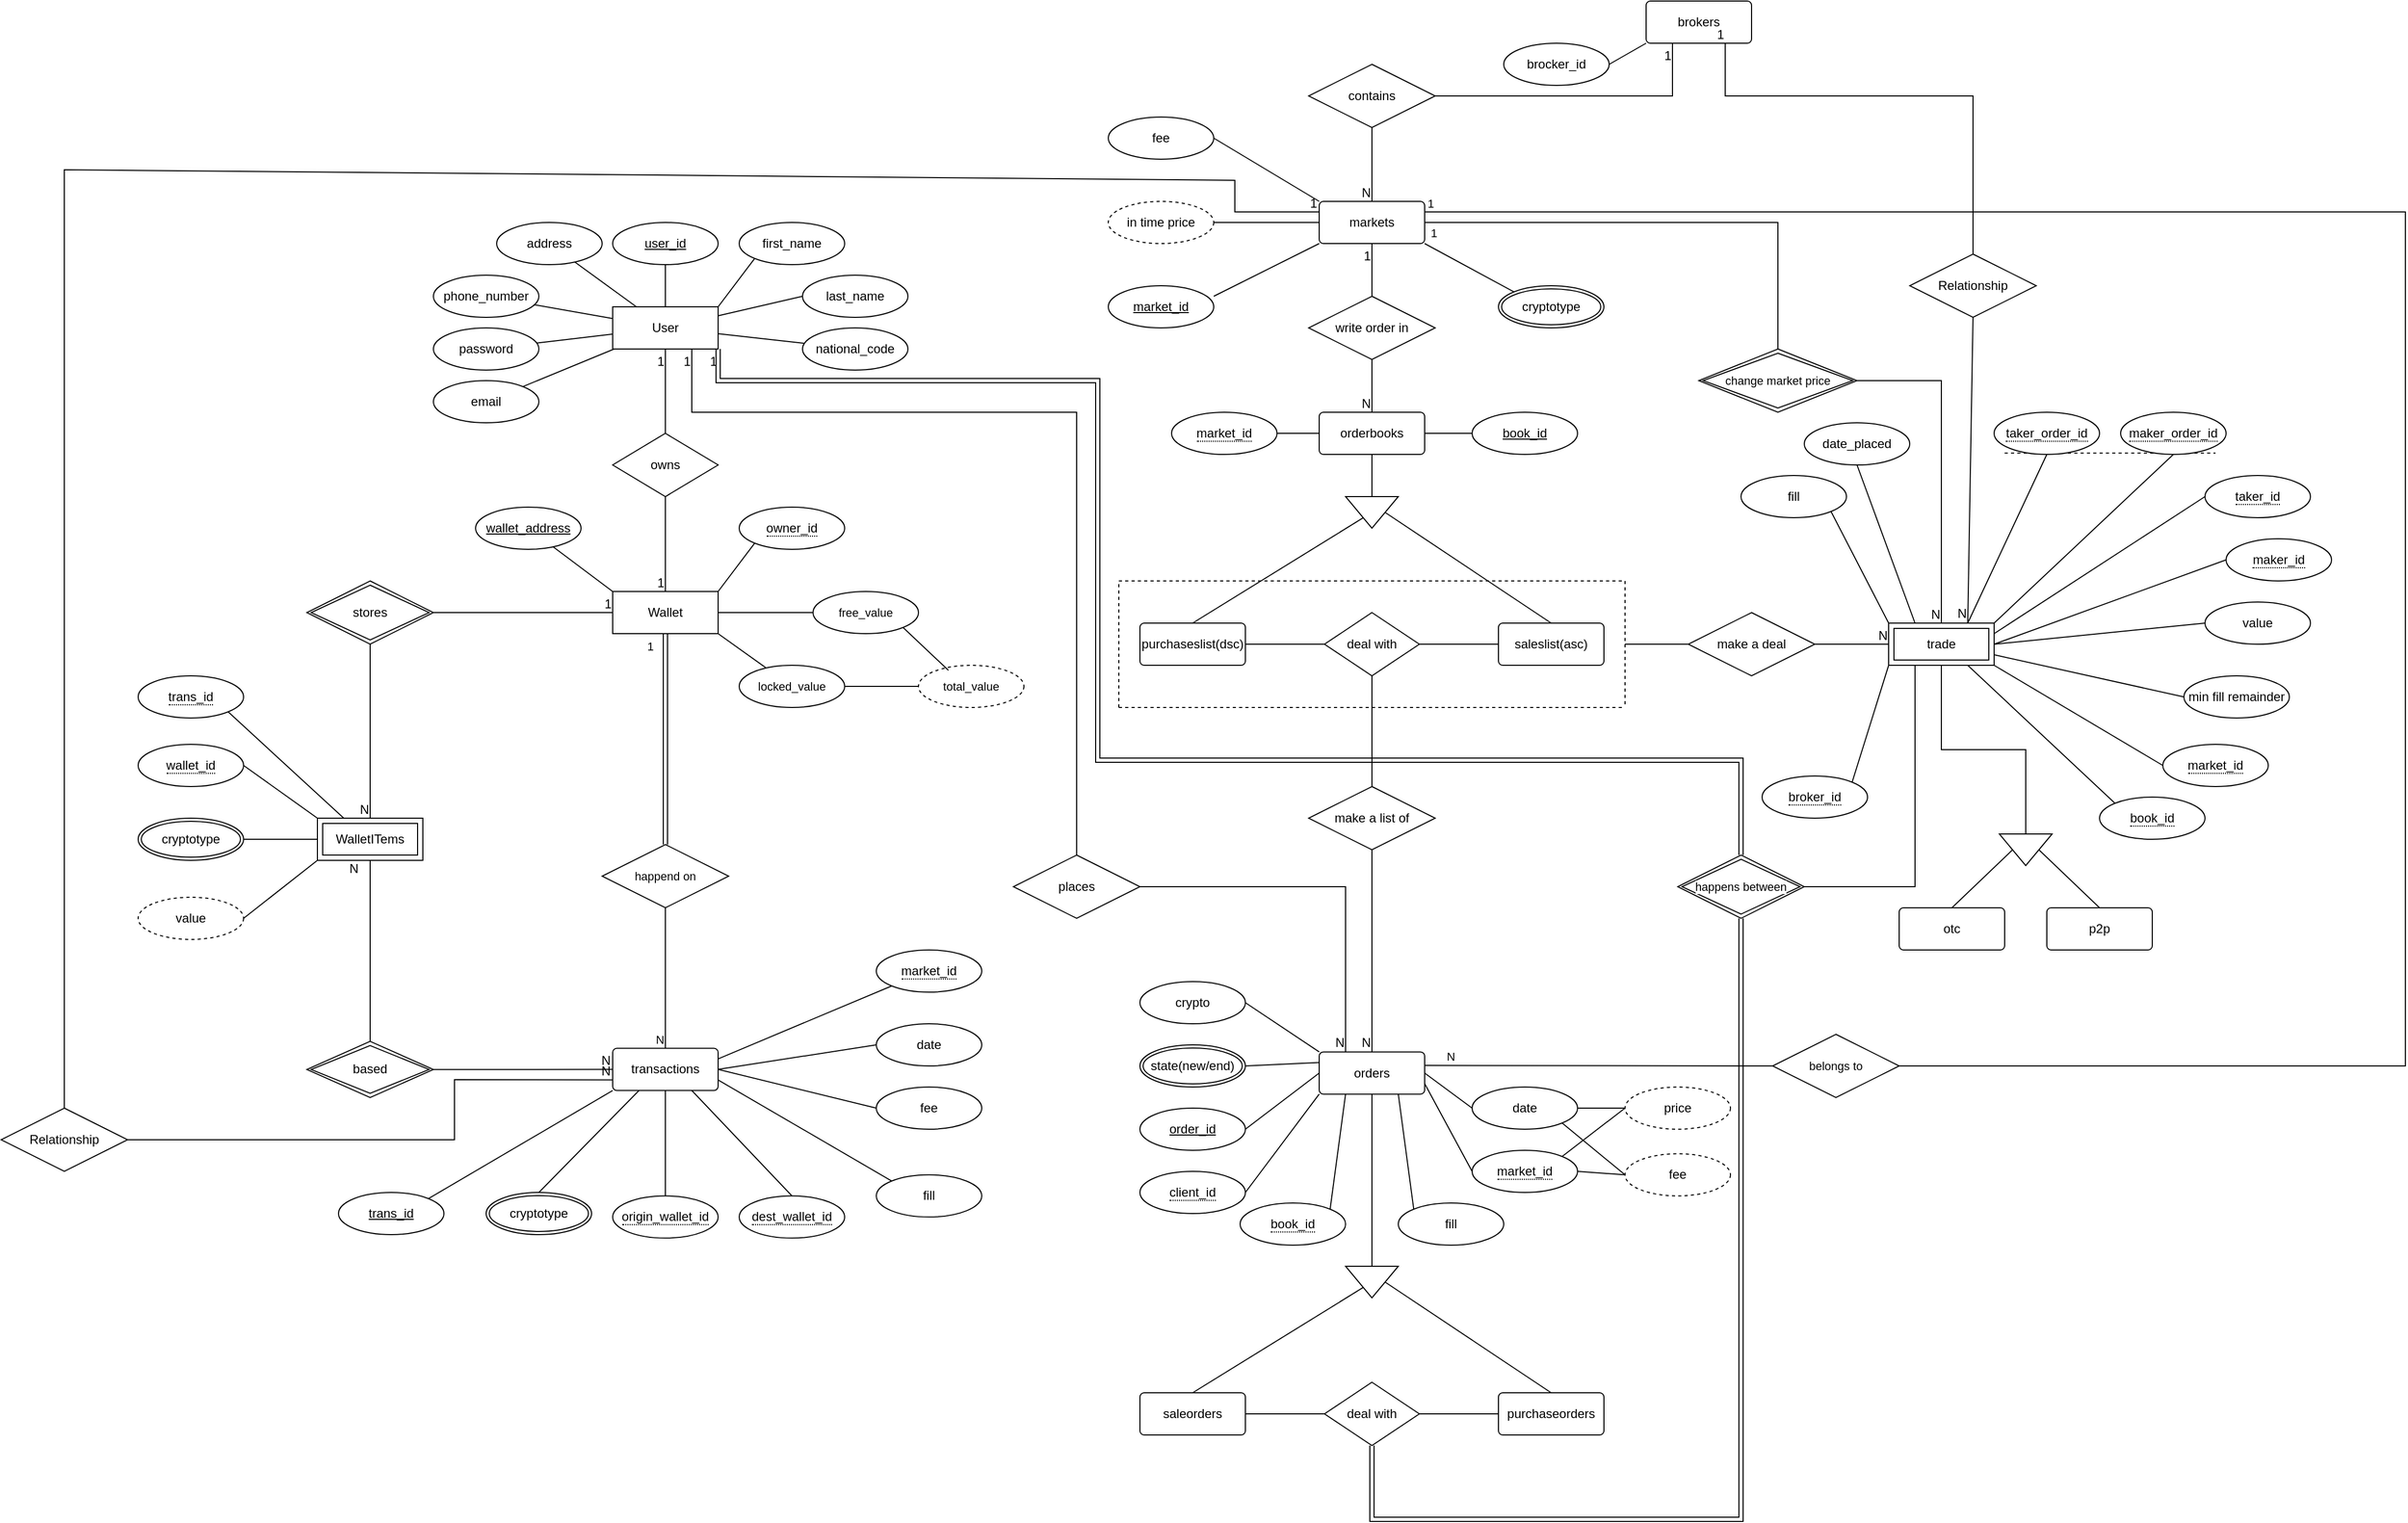 <mxfile version="24.4.4" type="device">
  <diagram name="Page-1" id="QQTQ0UTaoPSm4uBNrjiQ">
    <mxGraphModel dx="4567" dy="2328" grid="1" gridSize="10" guides="1" tooltips="1" connect="1" arrows="1" fold="1" page="1" pageScale="1" pageWidth="1700" pageHeight="1150" math="0" shadow="0">
      <root>
        <mxCell id="0" />
        <mxCell id="1" parent="0" />
        <mxCell id="G-gwL_Z2dPmAygsZRbij-1" value="" style="edgeStyle=none;rounded=0;orthogonalLoop=1;jettySize=auto;html=1;strokeColor=default;align=center;verticalAlign=middle;fontFamily=Helvetica;fontSize=11;fontColor=default;labelBackgroundColor=default;endArrow=none;endFill=0;" parent="1" source="G-gwL_Z2dPmAygsZRbij-8" target="G-gwL_Z2dPmAygsZRbij-13" edge="1">
          <mxGeometry relative="1" as="geometry" />
        </mxCell>
        <mxCell id="G-gwL_Z2dPmAygsZRbij-2" style="edgeStyle=none;rounded=0;orthogonalLoop=1;jettySize=auto;html=1;exitX=1;exitY=0;exitDx=0;exitDy=0;entryX=0;entryY=1;entryDx=0;entryDy=0;strokeColor=default;align=center;verticalAlign=middle;fontFamily=Helvetica;fontSize=11;fontColor=default;labelBackgroundColor=default;endArrow=none;endFill=0;" parent="1" source="G-gwL_Z2dPmAygsZRbij-8" target="G-gwL_Z2dPmAygsZRbij-11" edge="1">
          <mxGeometry relative="1" as="geometry" />
        </mxCell>
        <mxCell id="G-gwL_Z2dPmAygsZRbij-3" style="edgeStyle=none;rounded=0;orthogonalLoop=1;jettySize=auto;html=1;entryX=0;entryY=0.5;entryDx=0;entryDy=0;strokeColor=default;align=center;verticalAlign=middle;fontFamily=Helvetica;fontSize=11;fontColor=default;labelBackgroundColor=default;endArrow=none;endFill=0;" parent="1" source="G-gwL_Z2dPmAygsZRbij-8" target="G-gwL_Z2dPmAygsZRbij-12" edge="1">
          <mxGeometry relative="1" as="geometry" />
        </mxCell>
        <mxCell id="G-gwL_Z2dPmAygsZRbij-4" value="" style="edgeStyle=none;rounded=0;orthogonalLoop=1;jettySize=auto;html=1;strokeColor=default;align=center;verticalAlign=middle;fontFamily=Helvetica;fontSize=11;fontColor=default;labelBackgroundColor=default;endArrow=none;endFill=0;" parent="1" source="G-gwL_Z2dPmAygsZRbij-8" target="G-gwL_Z2dPmAygsZRbij-14" edge="1">
          <mxGeometry relative="1" as="geometry" />
        </mxCell>
        <mxCell id="G-gwL_Z2dPmAygsZRbij-5" value="" style="edgeStyle=none;rounded=0;orthogonalLoop=1;jettySize=auto;html=1;strokeColor=default;align=center;verticalAlign=middle;fontFamily=Helvetica;fontSize=11;fontColor=default;labelBackgroundColor=default;endArrow=none;endFill=0;" parent="1" source="G-gwL_Z2dPmAygsZRbij-8" target="G-gwL_Z2dPmAygsZRbij-17" edge="1">
          <mxGeometry relative="1" as="geometry" />
        </mxCell>
        <mxCell id="G-gwL_Z2dPmAygsZRbij-6" style="edgeStyle=none;rounded=0;orthogonalLoop=1;jettySize=auto;html=1;strokeColor=default;align=center;verticalAlign=middle;fontFamily=Helvetica;fontSize=11;fontColor=default;labelBackgroundColor=default;endArrow=none;endFill=0;" parent="1" source="G-gwL_Z2dPmAygsZRbij-8" target="G-gwL_Z2dPmAygsZRbij-16" edge="1">
          <mxGeometry relative="1" as="geometry" />
        </mxCell>
        <mxCell id="G-gwL_Z2dPmAygsZRbij-7" style="edgeStyle=none;rounded=0;orthogonalLoop=1;jettySize=auto;html=1;strokeColor=default;align=center;verticalAlign=middle;fontFamily=Helvetica;fontSize=11;fontColor=default;labelBackgroundColor=default;endArrow=none;endFill=0;" parent="1" source="G-gwL_Z2dPmAygsZRbij-8" target="G-gwL_Z2dPmAygsZRbij-15" edge="1">
          <mxGeometry relative="1" as="geometry" />
        </mxCell>
        <mxCell id="G-gwL_Z2dPmAygsZRbij-8" value="User" style="whiteSpace=wrap;html=1;align=center;" parent="1" vertex="1">
          <mxGeometry x="190" y="90" width="100" height="40" as="geometry" />
        </mxCell>
        <mxCell id="G-gwL_Z2dPmAygsZRbij-9" style="edgeStyle=orthogonalEdgeStyle;rounded=0;orthogonalLoop=1;jettySize=auto;html=1;exitX=0.5;exitY=1;exitDx=0;exitDy=0;entryX=0.5;entryY=0;entryDx=0;entryDy=0;endArrow=none;endFill=0;" parent="1" source="G-gwL_Z2dPmAygsZRbij-10" target="G-gwL_Z2dPmAygsZRbij-8" edge="1">
          <mxGeometry relative="1" as="geometry" />
        </mxCell>
        <mxCell id="G-gwL_Z2dPmAygsZRbij-10" value="user_&lt;span style=&quot;background-color: initial;&quot;&gt;id&lt;/span&gt;" style="ellipse;whiteSpace=wrap;html=1;align=center;fontStyle=4" parent="1" vertex="1">
          <mxGeometry x="190" y="10" width="100" height="40" as="geometry" />
        </mxCell>
        <mxCell id="G-gwL_Z2dPmAygsZRbij-11" value="first_name" style="ellipse;whiteSpace=wrap;html=1;align=center;" parent="1" vertex="1">
          <mxGeometry x="310" y="10" width="100" height="40" as="geometry" />
        </mxCell>
        <mxCell id="G-gwL_Z2dPmAygsZRbij-12" value="last_name" style="ellipse;whiteSpace=wrap;html=1;align=center;" parent="1" vertex="1">
          <mxGeometry x="370" y="60" width="100" height="40" as="geometry" />
        </mxCell>
        <mxCell id="G-gwL_Z2dPmAygsZRbij-13" value="national_code" style="ellipse;whiteSpace=wrap;html=1;align=center;" parent="1" vertex="1">
          <mxGeometry x="370" y="110" width="100" height="40" as="geometry" />
        </mxCell>
        <mxCell id="G-gwL_Z2dPmAygsZRbij-14" value="email" style="ellipse;whiteSpace=wrap;html=1;align=center;" parent="1" vertex="1">
          <mxGeometry x="20" y="160" width="100" height="40" as="geometry" />
        </mxCell>
        <mxCell id="G-gwL_Z2dPmAygsZRbij-15" value="password" style="ellipse;whiteSpace=wrap;html=1;align=center;" parent="1" vertex="1">
          <mxGeometry x="20" y="110" width="100" height="40" as="geometry" />
        </mxCell>
        <mxCell id="G-gwL_Z2dPmAygsZRbij-16" value="phone_number" style="ellipse;whiteSpace=wrap;html=1;align=center;" parent="1" vertex="1">
          <mxGeometry x="20" y="60" width="100" height="40" as="geometry" />
        </mxCell>
        <mxCell id="G-gwL_Z2dPmAygsZRbij-17" value="address" style="ellipse;whiteSpace=wrap;html=1;align=center;" parent="1" vertex="1">
          <mxGeometry x="80" y="10" width="100" height="40" as="geometry" />
        </mxCell>
        <mxCell id="G-gwL_Z2dPmAygsZRbij-18" style="edgeStyle=none;rounded=0;orthogonalLoop=1;jettySize=auto;html=1;exitX=1;exitY=0;exitDx=0;exitDy=0;strokeColor=default;align=center;verticalAlign=middle;fontFamily=Helvetica;fontSize=11;fontColor=default;labelBackgroundColor=default;endArrow=none;endFill=0;entryX=0;entryY=1;entryDx=0;entryDy=0;" parent="1" source="G-gwL_Z2dPmAygsZRbij-21" target="G-gwL_Z2dPmAygsZRbij-123" edge="1">
          <mxGeometry relative="1" as="geometry">
            <mxPoint x="338.931" y="318.138" as="targetPoint" />
          </mxGeometry>
        </mxCell>
        <mxCell id="G-gwL_Z2dPmAygsZRbij-19" style="edgeStyle=none;rounded=0;orthogonalLoop=1;jettySize=auto;html=1;exitX=1;exitY=1;exitDx=0;exitDy=0;strokeColor=default;align=center;verticalAlign=middle;fontFamily=Helvetica;fontSize=11;fontColor=default;labelBackgroundColor=default;endArrow=none;endFill=0;" parent="1" source="G-gwL_Z2dPmAygsZRbij-21" target="G-gwL_Z2dPmAygsZRbij-27" edge="1">
          <mxGeometry relative="1" as="geometry" />
        </mxCell>
        <mxCell id="G-gwL_Z2dPmAygsZRbij-20" style="edgeStyle=none;rounded=0;orthogonalLoop=1;jettySize=auto;html=1;exitX=1;exitY=0.5;exitDx=0;exitDy=0;strokeColor=default;align=center;verticalAlign=middle;fontFamily=Helvetica;fontSize=11;fontColor=default;labelBackgroundColor=default;endArrow=none;endFill=0;" parent="1" source="G-gwL_Z2dPmAygsZRbij-21" target="G-gwL_Z2dPmAygsZRbij-25" edge="1">
          <mxGeometry relative="1" as="geometry" />
        </mxCell>
        <mxCell id="G-gwL_Z2dPmAygsZRbij-21" value="Wallet" style="whiteSpace=wrap;html=1;align=center;" parent="1" vertex="1">
          <mxGeometry x="190" y="360" width="100" height="40" as="geometry" />
        </mxCell>
        <mxCell id="G-gwL_Z2dPmAygsZRbij-22" style="rounded=0;orthogonalLoop=1;jettySize=auto;html=1;entryX=0;entryY=0;entryDx=0;entryDy=0;endArrow=none;endFill=0;" parent="1" source="G-gwL_Z2dPmAygsZRbij-23" target="G-gwL_Z2dPmAygsZRbij-21" edge="1">
          <mxGeometry relative="1" as="geometry" />
        </mxCell>
        <mxCell id="G-gwL_Z2dPmAygsZRbij-23" value="wallet_address" style="ellipse;whiteSpace=wrap;html=1;align=center;fontStyle=4" parent="1" vertex="1">
          <mxGeometry x="60" y="280" width="100" height="40" as="geometry" />
        </mxCell>
        <mxCell id="G-gwL_Z2dPmAygsZRbij-25" value="free_value" style="ellipse;whiteSpace=wrap;html=1;align=center;fontFamily=Helvetica;fontSize=11;fontColor=default;labelBackgroundColor=default;" parent="1" vertex="1">
          <mxGeometry x="380" y="360" width="100" height="40" as="geometry" />
        </mxCell>
        <mxCell id="G-gwL_Z2dPmAygsZRbij-26" style="edgeStyle=none;rounded=0;orthogonalLoop=1;jettySize=auto;html=1;strokeColor=default;align=center;verticalAlign=middle;fontFamily=Helvetica;fontSize=11;fontColor=default;labelBackgroundColor=default;endArrow=none;endFill=0;" parent="1" source="G-gwL_Z2dPmAygsZRbij-27" target="G-gwL_Z2dPmAygsZRbij-28" edge="1">
          <mxGeometry relative="1" as="geometry" />
        </mxCell>
        <mxCell id="G-gwL_Z2dPmAygsZRbij-27" value="locked_value" style="ellipse;whiteSpace=wrap;html=1;align=center;fontFamily=Helvetica;fontSize=11;fontColor=default;labelBackgroundColor=default;" parent="1" vertex="1">
          <mxGeometry x="310" y="430" width="100" height="40" as="geometry" />
        </mxCell>
        <mxCell id="G-gwL_Z2dPmAygsZRbij-28" value="total_value" style="ellipse;whiteSpace=wrap;html=1;align=center;dashed=1;fontFamily=Helvetica;fontSize=11;fontColor=default;labelBackgroundColor=default;" parent="1" vertex="1">
          <mxGeometry x="480" y="430" width="100" height="40" as="geometry" />
        </mxCell>
        <mxCell id="G-gwL_Z2dPmAygsZRbij-29" style="edgeStyle=none;rounded=0;orthogonalLoop=1;jettySize=auto;html=1;exitX=1;exitY=1;exitDx=0;exitDy=0;entryX=0.284;entryY=0.12;entryDx=0;entryDy=0;entryPerimeter=0;strokeColor=default;align=center;verticalAlign=middle;fontFamily=Helvetica;fontSize=11;fontColor=default;labelBackgroundColor=default;endArrow=none;endFill=0;" parent="1" source="G-gwL_Z2dPmAygsZRbij-25" target="G-gwL_Z2dPmAygsZRbij-28" edge="1">
          <mxGeometry relative="1" as="geometry" />
        </mxCell>
        <mxCell id="G-gwL_Z2dPmAygsZRbij-31" value="owns" style="shape=rhombus;perimeter=rhombusPerimeter;whiteSpace=wrap;html=1;align=center;" parent="1" vertex="1">
          <mxGeometry x="190" y="210" width="100" height="60" as="geometry" />
        </mxCell>
        <mxCell id="G-gwL_Z2dPmAygsZRbij-32" value="" style="endArrow=none;html=1;rounded=0;entryX=0.5;entryY=1;entryDx=0;entryDy=0;" parent="1" target="G-gwL_Z2dPmAygsZRbij-8" edge="1">
          <mxGeometry relative="1" as="geometry">
            <mxPoint x="240" y="210" as="sourcePoint" />
            <mxPoint x="400" y="360" as="targetPoint" />
          </mxGeometry>
        </mxCell>
        <mxCell id="G-gwL_Z2dPmAygsZRbij-33" value="1" style="resizable=0;html=1;whiteSpace=wrap;align=right;verticalAlign=bottom;" parent="G-gwL_Z2dPmAygsZRbij-32" connectable="0" vertex="1">
          <mxGeometry x="1" relative="1" as="geometry">
            <mxPoint y="20" as="offset" />
          </mxGeometry>
        </mxCell>
        <mxCell id="G-gwL_Z2dPmAygsZRbij-34" value="" style="endArrow=none;html=1;rounded=0;entryX=0.5;entryY=0;entryDx=0;entryDy=0;exitX=0.5;exitY=1;exitDx=0;exitDy=0;" parent="1" source="G-gwL_Z2dPmAygsZRbij-31" target="G-gwL_Z2dPmAygsZRbij-21" edge="1">
          <mxGeometry relative="1" as="geometry">
            <mxPoint x="190" y="220" as="sourcePoint" />
            <mxPoint x="190" y="320" as="targetPoint" />
          </mxGeometry>
        </mxCell>
        <mxCell id="G-gwL_Z2dPmAygsZRbij-35" value="1" style="resizable=0;html=1;whiteSpace=wrap;align=right;verticalAlign=bottom;" parent="G-gwL_Z2dPmAygsZRbij-34" connectable="0" vertex="1">
          <mxGeometry x="1" relative="1" as="geometry">
            <mxPoint as="offset" />
          </mxGeometry>
        </mxCell>
        <mxCell id="G-gwL_Z2dPmAygsZRbij-36" value="orderbooks" style="rounded=1;arcSize=10;whiteSpace=wrap;html=1;align=center;" parent="1" vertex="1">
          <mxGeometry x="860" y="190" width="100" height="40" as="geometry" />
        </mxCell>
        <mxCell id="G-gwL_Z2dPmAygsZRbij-37" value="markets" style="rounded=1;arcSize=10;whiteSpace=wrap;html=1;align=center;" parent="1" vertex="1">
          <mxGeometry x="860" y="-10" width="100" height="40" as="geometry" />
        </mxCell>
        <mxCell id="G-gwL_Z2dPmAygsZRbij-38" value="" style="triangle;whiteSpace=wrap;html=1;direction=south;" parent="1" vertex="1">
          <mxGeometry x="885" y="270" width="50" height="30" as="geometry" />
        </mxCell>
        <mxCell id="G-gwL_Z2dPmAygsZRbij-39" value="saleslist(asc)" style="rounded=1;arcSize=10;whiteSpace=wrap;html=1;align=center;" parent="1" vertex="1">
          <mxGeometry x="1030" y="390" width="100" height="40" as="geometry" />
        </mxCell>
        <mxCell id="G-gwL_Z2dPmAygsZRbij-40" value="&lt;span&gt;&lt;span data-dobid=&quot;hdw&quot;&gt;purchases&lt;/span&gt;&lt;/span&gt;list(dsc)" style="rounded=1;arcSize=10;whiteSpace=wrap;html=1;align=center;" parent="1" vertex="1">
          <mxGeometry x="690" y="390" width="100" height="40" as="geometry" />
        </mxCell>
        <mxCell id="G-gwL_Z2dPmAygsZRbij-42" value="" style="endArrow=none;html=1;rounded=0;exitX=0.5;exitY=1;exitDx=0;exitDy=0;entryX=0.5;entryY=0;entryDx=0;entryDy=0;" parent="1" source="G-gwL_Z2dPmAygsZRbij-52" target="G-gwL_Z2dPmAygsZRbij-36" edge="1">
          <mxGeometry relative="1" as="geometry">
            <mxPoint x="940" y="160" as="sourcePoint" />
            <mxPoint x="910" y="80" as="targetPoint" />
          </mxGeometry>
        </mxCell>
        <mxCell id="G-gwL_Z2dPmAygsZRbij-43" value="N" style="resizable=0;html=1;whiteSpace=wrap;align=right;verticalAlign=bottom;" parent="G-gwL_Z2dPmAygsZRbij-42" connectable="0" vertex="1">
          <mxGeometry x="1" relative="1" as="geometry" />
        </mxCell>
        <mxCell id="G-gwL_Z2dPmAygsZRbij-44" value="" style="endArrow=none;html=1;rounded=0;exitX=0.5;exitY=1;exitDx=0;exitDy=0;entryX=0;entryY=0.5;entryDx=0;entryDy=0;" parent="1" source="G-gwL_Z2dPmAygsZRbij-36" target="G-gwL_Z2dPmAygsZRbij-38" edge="1">
          <mxGeometry relative="1" as="geometry">
            <mxPoint x="830" y="260" as="sourcePoint" />
            <mxPoint x="990" y="260" as="targetPoint" />
          </mxGeometry>
        </mxCell>
        <mxCell id="G-gwL_Z2dPmAygsZRbij-45" value="" style="endArrow=none;html=1;rounded=0;exitX=0.5;exitY=0;exitDx=0;exitDy=0;entryX=0.5;entryY=0;entryDx=0;entryDy=0;" parent="1" source="G-gwL_Z2dPmAygsZRbij-38" target="G-gwL_Z2dPmAygsZRbij-39" edge="1">
          <mxGeometry relative="1" as="geometry">
            <mxPoint x="830" y="260" as="sourcePoint" />
            <mxPoint x="990" y="260" as="targetPoint" />
          </mxGeometry>
        </mxCell>
        <mxCell id="G-gwL_Z2dPmAygsZRbij-46" value="" style="endArrow=none;html=1;rounded=0;exitX=0.5;exitY=0;exitDx=0;exitDy=0;" parent="1" source="G-gwL_Z2dPmAygsZRbij-40" target="G-gwL_Z2dPmAygsZRbij-38" edge="1">
          <mxGeometry relative="1" as="geometry">
            <mxPoint x="830" y="260" as="sourcePoint" />
            <mxPoint x="990" y="260" as="targetPoint" />
          </mxGeometry>
        </mxCell>
        <mxCell id="G-gwL_Z2dPmAygsZRbij-52" value="write order in" style="shape=rhombus;perimeter=rhombusPerimeter;whiteSpace=wrap;html=1;align=center;" parent="1" vertex="1">
          <mxGeometry x="850" y="80" width="120" height="60" as="geometry" />
        </mxCell>
        <mxCell id="G-gwL_Z2dPmAygsZRbij-53" value="" style="endArrow=none;html=1;rounded=0;exitX=0.5;exitY=0;exitDx=0;exitDy=0;entryX=0.5;entryY=1;entryDx=0;entryDy=0;" parent="1" source="G-gwL_Z2dPmAygsZRbij-52" target="G-gwL_Z2dPmAygsZRbij-37" edge="1">
          <mxGeometry relative="1" as="geometry">
            <mxPoint x="1035" y="50" as="sourcePoint" />
            <mxPoint x="1195" y="50" as="targetPoint" />
          </mxGeometry>
        </mxCell>
        <mxCell id="G-gwL_Z2dPmAygsZRbij-54" value="1" style="resizable=0;html=1;whiteSpace=wrap;align=right;verticalAlign=bottom;" parent="G-gwL_Z2dPmAygsZRbij-53" connectable="0" vertex="1">
          <mxGeometry x="1" relative="1" as="geometry">
            <mxPoint y="20" as="offset" />
          </mxGeometry>
        </mxCell>
        <mxCell id="G-gwL_Z2dPmAygsZRbij-55" value="deal with" style="shape=rhombus;perimeter=rhombusPerimeter;whiteSpace=wrap;html=1;align=center;" parent="1" vertex="1">
          <mxGeometry x="865" y="380" width="90" height="60" as="geometry" />
        </mxCell>
        <mxCell id="G-gwL_Z2dPmAygsZRbij-56" value="" style="endArrow=none;html=1;rounded=0;exitX=1;exitY=0.5;exitDx=0;exitDy=0;entryX=0;entryY=0.5;entryDx=0;entryDy=0;" parent="1" source="G-gwL_Z2dPmAygsZRbij-40" target="G-gwL_Z2dPmAygsZRbij-55" edge="1">
          <mxGeometry relative="1" as="geometry">
            <mxPoint x="870" y="410" as="sourcePoint" />
            <mxPoint x="1030" y="410" as="targetPoint" />
          </mxGeometry>
        </mxCell>
        <mxCell id="G-gwL_Z2dPmAygsZRbij-57" value="" style="endArrow=none;html=1;rounded=0;exitX=1;exitY=0.5;exitDx=0;exitDy=0;entryX=0;entryY=0.5;entryDx=0;entryDy=0;" parent="1" source="G-gwL_Z2dPmAygsZRbij-55" target="G-gwL_Z2dPmAygsZRbij-39" edge="1">
          <mxGeometry relative="1" as="geometry">
            <mxPoint x="870" y="410" as="sourcePoint" />
            <mxPoint x="1030" y="410" as="targetPoint" />
          </mxGeometry>
        </mxCell>
        <mxCell id="G-gwL_Z2dPmAygsZRbij-58" value="" style="endArrow=none;dashed=1;html=1;rounded=0;" parent="1" edge="1">
          <mxGeometry width="50" height="50" relative="1" as="geometry">
            <mxPoint x="670" y="470" as="sourcePoint" />
            <mxPoint x="1150" y="470" as="targetPoint" />
          </mxGeometry>
        </mxCell>
        <mxCell id="G-gwL_Z2dPmAygsZRbij-59" value="" style="endArrow=none;dashed=1;html=1;rounded=0;" parent="1" edge="1">
          <mxGeometry width="50" height="50" relative="1" as="geometry">
            <mxPoint x="1150" y="350" as="sourcePoint" />
            <mxPoint x="1150" y="470" as="targetPoint" />
          </mxGeometry>
        </mxCell>
        <mxCell id="G-gwL_Z2dPmAygsZRbij-60" value="" style="endArrow=none;dashed=1;html=1;rounded=0;" parent="1" edge="1">
          <mxGeometry width="50" height="50" relative="1" as="geometry">
            <mxPoint x="670" y="470" as="sourcePoint" />
            <mxPoint x="670" y="350" as="targetPoint" />
          </mxGeometry>
        </mxCell>
        <mxCell id="G-gwL_Z2dPmAygsZRbij-61" value="" style="endArrow=none;dashed=1;html=1;rounded=0;" parent="1" edge="1">
          <mxGeometry width="50" height="50" relative="1" as="geometry">
            <mxPoint x="670" y="350" as="sourcePoint" />
            <mxPoint x="1150" y="350" as="targetPoint" />
          </mxGeometry>
        </mxCell>
        <mxCell id="G-gwL_Z2dPmAygsZRbij-62" value="" style="endArrow=none;html=1;rounded=0;exitX=0.5;exitY=1;exitDx=0;exitDy=0;entryX=0.5;entryY=0;entryDx=0;entryDy=0;" parent="1" source="G-gwL_Z2dPmAygsZRbij-64" target="G-gwL_Z2dPmAygsZRbij-133" edge="1">
          <mxGeometry relative="1" as="geometry">
            <mxPoint x="870" y="590" as="sourcePoint" />
            <mxPoint x="910.0" y="716.72" as="targetPoint" />
          </mxGeometry>
        </mxCell>
        <mxCell id="G-gwL_Z2dPmAygsZRbij-63" value="N" style="resizable=0;html=1;whiteSpace=wrap;align=right;verticalAlign=bottom;" parent="G-gwL_Z2dPmAygsZRbij-62" connectable="0" vertex="1">
          <mxGeometry x="1" relative="1" as="geometry" />
        </mxCell>
        <mxCell id="G-gwL_Z2dPmAygsZRbij-64" value="make a list of" style="shape=rhombus;perimeter=rhombusPerimeter;whiteSpace=wrap;html=1;align=center;" parent="1" vertex="1">
          <mxGeometry x="850" y="545" width="120" height="60" as="geometry" />
        </mxCell>
        <mxCell id="G-gwL_Z2dPmAygsZRbij-65" value="" style="endArrow=none;html=1;rounded=0;entryX=0.5;entryY=0;entryDx=0;entryDy=0;" parent="1" target="G-gwL_Z2dPmAygsZRbij-64" edge="1">
          <mxGeometry relative="1" as="geometry">
            <mxPoint x="910" y="440" as="sourcePoint" />
            <mxPoint x="1030" y="440" as="targetPoint" />
          </mxGeometry>
        </mxCell>
        <mxCell id="G-gwL_Z2dPmAygsZRbij-66" value="make a deal" style="shape=rhombus;perimeter=rhombusPerimeter;whiteSpace=wrap;html=1;align=center;" parent="1" vertex="1">
          <mxGeometry x="1210" y="380" width="120" height="60" as="geometry" />
        </mxCell>
        <mxCell id="G-gwL_Z2dPmAygsZRbij-67" value="" style="endArrow=none;html=1;rounded=0;entryX=0;entryY=0.5;entryDx=0;entryDy=0;" parent="1" target="G-gwL_Z2dPmAygsZRbij-66" edge="1">
          <mxGeometry relative="1" as="geometry">
            <mxPoint x="1150" y="410" as="sourcePoint" />
            <mxPoint x="1340" y="490" as="targetPoint" />
          </mxGeometry>
        </mxCell>
        <mxCell id="G-gwL_Z2dPmAygsZRbij-68" value="" style="endArrow=none;html=1;rounded=0;exitX=1;exitY=0.5;exitDx=0;exitDy=0;entryX=0;entryY=0.5;entryDx=0;entryDy=0;" parent="1" source="G-gwL_Z2dPmAygsZRbij-66" edge="1">
          <mxGeometry relative="1" as="geometry">
            <mxPoint x="1280" y="520" as="sourcePoint" />
            <mxPoint x="1400" y="410" as="targetPoint" />
          </mxGeometry>
        </mxCell>
        <mxCell id="G-gwL_Z2dPmAygsZRbij-69" value="N" style="resizable=0;html=1;whiteSpace=wrap;align=right;verticalAlign=bottom;" parent="G-gwL_Z2dPmAygsZRbij-68" connectable="0" vertex="1">
          <mxGeometry x="1" relative="1" as="geometry" />
        </mxCell>
        <mxCell id="G-gwL_Z2dPmAygsZRbij-71" value="" style="endArrow=none;html=1;rounded=0;entryX=0.25;entryY=1;entryDx=0;entryDy=0;exitX=1;exitY=0.5;exitDx=0;exitDy=0;" parent="1" edge="1" target="G-gwL_Z2dPmAygsZRbij-90" source="G-gwL_Z2dPmAygsZRbij-189">
          <mxGeometry relative="1" as="geometry">
            <mxPoint x="1250" y="640" as="sourcePoint" />
            <mxPoint x="1450" y="430" as="targetPoint" />
            <Array as="points">
              <mxPoint x="1425" y="640" />
            </Array>
          </mxGeometry>
        </mxCell>
        <mxCell id="G-gwL_Z2dPmAygsZRbij-72" value="" style="endArrow=none;html=1;rounded=0;exitX=1;exitY=0.5;exitDx=0;exitDy=0;entryX=0;entryY=0.5;entryDx=0;entryDy=0;" parent="1" source="G-gwL_Z2dPmAygsZRbij-88" target="G-gwL_Z2dPmAygsZRbij-37" edge="1">
          <mxGeometry relative="1" as="geometry">
            <mxPoint x="760" y="10.0" as="sourcePoint" />
            <mxPoint x="1030" y="160" as="targetPoint" />
          </mxGeometry>
        </mxCell>
        <mxCell id="G-gwL_Z2dPmAygsZRbij-74" value="" style="endArrow=none;html=1;rounded=0;exitX=1;exitY=0.5;exitDx=0;exitDy=0;entryX=0.5;entryY=0;entryDx=0;entryDy=0;" parent="1" source="G-gwL_Z2dPmAygsZRbij-37" edge="1" target="G-gwL_Z2dPmAygsZRbij-188">
          <mxGeometry relative="1" as="geometry">
            <mxPoint x="1040" y="9.5" as="sourcePoint" />
            <mxPoint x="1450" y="120" as="targetPoint" />
            <Array as="points">
              <mxPoint x="1270" y="10" />
              <mxPoint x="1295" y="10" />
            </Array>
          </mxGeometry>
        </mxCell>
        <mxCell id="G-gwL_Z2dPmAygsZRbij-75" value="" style="endArrow=none;html=1;rounded=0;entryX=0.5;entryY=0;entryDx=0;entryDy=0;exitX=1;exitY=0.5;exitDx=0;exitDy=0;" parent="1" edge="1" source="G-gwL_Z2dPmAygsZRbij-188">
          <mxGeometry relative="1" as="geometry">
            <mxPoint x="1450" y="180" as="sourcePoint" />
            <mxPoint x="1450" y="390" as="targetPoint" />
            <Array as="points">
              <mxPoint x="1450" y="160" />
            </Array>
          </mxGeometry>
        </mxCell>
        <mxCell id="G-gwL_Z2dPmAygsZRbij-76" value="N" style="resizable=0;html=1;whiteSpace=wrap;align=right;verticalAlign=bottom;" parent="G-gwL_Z2dPmAygsZRbij-75" connectable="0" vertex="1">
          <mxGeometry x="1" relative="1" as="geometry" />
        </mxCell>
        <mxCell id="G-gwL_Z2dPmAygsZRbij-77" value="value" style="ellipse;whiteSpace=wrap;html=1;align=center;" parent="1" vertex="1">
          <mxGeometry x="1700" y="370" width="100" height="40" as="geometry" />
        </mxCell>
        <mxCell id="G-gwL_Z2dPmAygsZRbij-78" value="min fill remainder" style="ellipse;whiteSpace=wrap;html=1;align=center;" parent="1" vertex="1">
          <mxGeometry x="1680" y="440" width="100" height="40" as="geometry" />
        </mxCell>
        <mxCell id="G-gwL_Z2dPmAygsZRbij-79" value="" style="endArrow=none;html=1;rounded=0;exitX=1;exitY=0.25;exitDx=0;exitDy=0;entryX=0;entryY=0.5;entryDx=0;entryDy=0;" parent="1" edge="1" target="G-gwL_Z2dPmAygsZRbij-105" source="G-gwL_Z2dPmAygsZRbij-90">
          <mxGeometry relative="1" as="geometry">
            <mxPoint x="1500" y="410" as="sourcePoint" />
            <mxPoint x="1660" y="380" as="targetPoint" />
          </mxGeometry>
        </mxCell>
        <mxCell id="G-gwL_Z2dPmAygsZRbij-80" value="" style="endArrow=none;html=1;rounded=0;exitX=1;exitY=0.5;exitDx=0;exitDy=0;entryX=0;entryY=0.5;entryDx=0;entryDy=0;" parent="1" edge="1" target="G-gwL_Z2dPmAygsZRbij-106">
          <mxGeometry relative="1" as="geometry">
            <mxPoint x="1500" y="410" as="sourcePoint" />
            <mxPoint x="1680" y="450" as="targetPoint" />
          </mxGeometry>
        </mxCell>
        <mxCell id="G-gwL_Z2dPmAygsZRbij-81" value="" style="endArrow=none;html=1;rounded=0;exitX=1;exitY=0.5;exitDx=0;exitDy=0;entryX=0;entryY=0.5;entryDx=0;entryDy=0;" parent="1" target="G-gwL_Z2dPmAygsZRbij-77" edge="1">
          <mxGeometry relative="1" as="geometry">
            <mxPoint x="1500" y="410" as="sourcePoint" />
            <mxPoint x="1860" y="350" as="targetPoint" />
          </mxGeometry>
        </mxCell>
        <mxCell id="G-gwL_Z2dPmAygsZRbij-82" value="" style="endArrow=none;html=1;rounded=0;exitX=1;exitY=0.75;exitDx=0;exitDy=0;entryX=0;entryY=0.5;entryDx=0;entryDy=0;" parent="1" source="G-gwL_Z2dPmAygsZRbij-90" target="G-gwL_Z2dPmAygsZRbij-78" edge="1">
          <mxGeometry relative="1" as="geometry">
            <mxPoint x="1500" y="410" as="sourcePoint" />
            <mxPoint x="1860" y="350" as="targetPoint" />
          </mxGeometry>
        </mxCell>
        <mxCell id="G-gwL_Z2dPmAygsZRbij-83" value="book_id" style="ellipse;whiteSpace=wrap;html=1;align=center;fontStyle=4;" parent="1" vertex="1">
          <mxGeometry x="1005" y="190" width="100" height="40" as="geometry" />
        </mxCell>
        <mxCell id="G-gwL_Z2dPmAygsZRbij-84" value="" style="endArrow=none;html=1;rounded=0;exitX=1;exitY=0.5;exitDx=0;exitDy=0;entryX=0;entryY=0.5;entryDx=0;entryDy=0;" parent="1" source="G-gwL_Z2dPmAygsZRbij-36" target="G-gwL_Z2dPmAygsZRbij-83" edge="1">
          <mxGeometry relative="1" as="geometry">
            <mxPoint x="970" y="340" as="sourcePoint" />
            <mxPoint x="1130" y="340" as="targetPoint" />
          </mxGeometry>
        </mxCell>
        <mxCell id="G-gwL_Z2dPmAygsZRbij-88" value="in time price" style="ellipse;whiteSpace=wrap;html=1;align=center;dashed=1;" parent="1" vertex="1">
          <mxGeometry x="660" y="-10" width="100" height="40" as="geometry" />
        </mxCell>
        <mxCell id="G-gwL_Z2dPmAygsZRbij-90" value="&lt;div&gt;trade&lt;/div&gt;" style="shape=ext;margin=3;double=1;whiteSpace=wrap;html=1;align=center;" parent="1" vertex="1">
          <mxGeometry x="1400" y="390" width="100" height="40" as="geometry" />
        </mxCell>
        <mxCell id="G-gwL_Z2dPmAygsZRbij-91" value="" style="endArrow=none;html=1;rounded=0;exitX=0.75;exitY=0;exitDx=0;exitDy=0;entryX=0.5;entryY=1;entryDx=0;entryDy=0;" parent="1" source="G-gwL_Z2dPmAygsZRbij-90" edge="1" target="G-gwL_Z2dPmAygsZRbij-109">
          <mxGeometry relative="1" as="geometry">
            <mxPoint x="920" y="330" as="sourcePoint" />
            <mxPoint x="1540" y="340" as="targetPoint" />
          </mxGeometry>
        </mxCell>
        <mxCell id="G-gwL_Z2dPmAygsZRbij-92" value="" style="endArrow=none;html=1;rounded=0;exitX=1;exitY=0;exitDx=0;exitDy=0;entryX=0.5;entryY=1;entryDx=0;entryDy=0;" parent="1" source="G-gwL_Z2dPmAygsZRbij-90" edge="1" target="G-gwL_Z2dPmAygsZRbij-107">
          <mxGeometry relative="1" as="geometry">
            <mxPoint x="920" y="330" as="sourcePoint" />
            <mxPoint x="1660" y="340" as="targetPoint" />
          </mxGeometry>
        </mxCell>
        <mxCell id="G-gwL_Z2dPmAygsZRbij-93" value="" style="endArrow=none;dashed=1;html=1;rounded=0;" parent="1" edge="1">
          <mxGeometry width="50" height="50" relative="1" as="geometry">
            <mxPoint x="1510" y="228.75" as="sourcePoint" />
            <mxPoint x="1710" y="228.75" as="targetPoint" />
            <Array as="points">
              <mxPoint x="1610" y="228.75" />
            </Array>
          </mxGeometry>
        </mxCell>
        <mxCell id="G-gwL_Z2dPmAygsZRbij-94" value="" style="endArrow=none;html=1;rounded=0;entryX=0;entryY=0.5;entryDx=0;entryDy=0;exitX=1;exitY=1;exitDx=0;exitDy=0;" parent="1" source="G-gwL_Z2dPmAygsZRbij-90" edge="1" target="G-gwL_Z2dPmAygsZRbij-95">
          <mxGeometry relative="1" as="geometry">
            <mxPoint x="910" y="310" as="sourcePoint" />
            <mxPoint x="1560" y="630" as="targetPoint" />
          </mxGeometry>
        </mxCell>
        <mxCell id="G-gwL_Z2dPmAygsZRbij-95" value="&lt;span style=&quot;border-bottom: 1px dotted&quot;&gt;market_id&lt;/span&gt;" style="ellipse;whiteSpace=wrap;html=1;align=center;" parent="1" vertex="1">
          <mxGeometry x="1660" y="505" width="100" height="40" as="geometry" />
        </mxCell>
        <mxCell id="G-gwL_Z2dPmAygsZRbij-96" value="" style="endArrow=none;html=1;rounded=0;exitX=1;exitY=0.5;exitDx=0;exitDy=0;entryX=0;entryY=1;entryDx=0;entryDy=0;" parent="1" target="G-gwL_Z2dPmAygsZRbij-37" edge="1">
          <mxGeometry relative="1" as="geometry">
            <mxPoint x="760" y="80.0" as="sourcePoint" />
            <mxPoint x="1070" y="130" as="targetPoint" />
          </mxGeometry>
        </mxCell>
        <mxCell id="G-gwL_Z2dPmAygsZRbij-98" value="market_id" style="ellipse;whiteSpace=wrap;html=1;align=center;fontStyle=4;" parent="1" vertex="1">
          <mxGeometry x="660" y="70" width="100" height="40" as="geometry" />
        </mxCell>
        <mxCell id="G-gwL_Z2dPmAygsZRbij-99" value="places" style="shape=rhombus;perimeter=rhombusPerimeter;whiteSpace=wrap;html=1;align=center;" parent="1" vertex="1">
          <mxGeometry x="570" y="610" width="120" height="60" as="geometry" />
        </mxCell>
        <mxCell id="G-gwL_Z2dPmAygsZRbij-103" value="&lt;span style=&quot;border-bottom: 1px dotted&quot;&gt;book_id&lt;br&gt;&lt;/span&gt;" style="ellipse;whiteSpace=wrap;html=1;align=center;" parent="1" vertex="1">
          <mxGeometry x="1600" y="555" width="100" height="40" as="geometry" />
        </mxCell>
        <mxCell id="G-gwL_Z2dPmAygsZRbij-104" value="" style="endArrow=none;html=1;rounded=0;entryX=0;entryY=0;entryDx=0;entryDy=0;exitX=0.75;exitY=1;exitDx=0;exitDy=0;" parent="1" source="G-gwL_Z2dPmAygsZRbij-90" target="G-gwL_Z2dPmAygsZRbij-103" edge="1">
          <mxGeometry relative="1" as="geometry">
            <mxPoint x="940" y="490" as="sourcePoint" />
            <mxPoint x="1100" y="490" as="targetPoint" />
          </mxGeometry>
        </mxCell>
        <mxCell id="G-gwL_Z2dPmAygsZRbij-105" value="&lt;div&gt;&lt;span style=&quot;border-bottom: 1px dotted&quot;&gt;taker_id&lt;/span&gt;&lt;/div&gt;&lt;div&gt;&lt;span style=&quot;border-bottom: 1px dotted&quot;&gt;&lt;/span&gt;&lt;/div&gt;" style="ellipse;whiteSpace=wrap;html=1;align=center;" parent="1" vertex="1">
          <mxGeometry x="1700" y="250" width="100" height="40" as="geometry" />
        </mxCell>
        <mxCell id="G-gwL_Z2dPmAygsZRbij-106" value="&lt;span style=&quot;border-bottom: 1px dotted&quot;&gt;maker_id&lt;br&gt;&lt;/span&gt;" style="ellipse;whiteSpace=wrap;html=1;align=center;" parent="1" vertex="1">
          <mxGeometry x="1720" y="310" width="100" height="40" as="geometry" />
        </mxCell>
        <mxCell id="G-gwL_Z2dPmAygsZRbij-107" value="&lt;span style=&quot;border-bottom: 1px dotted&quot;&gt;maker_order_id&lt;br&gt;&lt;/span&gt;" style="ellipse;whiteSpace=wrap;html=1;align=center;" parent="1" vertex="1">
          <mxGeometry x="1620" y="190" width="100" height="40" as="geometry" />
        </mxCell>
        <mxCell id="G-gwL_Z2dPmAygsZRbij-108" value="" style="endArrow=none;dashed=1;html=1;rounded=0;entryX=1;entryY=1;entryDx=0;entryDy=0;exitX=0;exitY=1;exitDx=0;exitDy=0;" parent="1" target="G-gwL_Z2dPmAygsZRbij-109" edge="1">
          <mxGeometry width="50" height="50" relative="1" as="geometry">
            <mxPoint x="1514.645" y="224.142" as="sourcePoint" />
            <mxPoint x="1705.355" y="224.142" as="targetPoint" />
          </mxGeometry>
        </mxCell>
        <mxCell id="G-gwL_Z2dPmAygsZRbij-109" value="&lt;span style=&quot;border-bottom: 1px dotted&quot;&gt;taker_order_id&lt;br&gt;&lt;/span&gt;" style="ellipse;whiteSpace=wrap;html=1;align=center;" parent="1" vertex="1">
          <mxGeometry x="1500" y="190" width="100" height="40" as="geometry" />
        </mxCell>
        <mxCell id="G-gwL_Z2dPmAygsZRbij-112" value="&lt;span style=&quot;border-bottom: 1px dotted&quot;&gt;market_id&lt;br&gt;&lt;/span&gt;" style="ellipse;whiteSpace=wrap;html=1;align=center;" parent="1" vertex="1">
          <mxGeometry x="720" y="190" width="100" height="40" as="geometry" />
        </mxCell>
        <mxCell id="G-gwL_Z2dPmAygsZRbij-113" value="" style="endArrow=none;html=1;rounded=0;exitX=1;exitY=0.5;exitDx=0;exitDy=0;entryX=0;entryY=0.5;entryDx=0;entryDy=0;" parent="1" source="G-gwL_Z2dPmAygsZRbij-112" target="G-gwL_Z2dPmAygsZRbij-36" edge="1">
          <mxGeometry relative="1" as="geometry">
            <mxPoint x="940" y="130" as="sourcePoint" />
            <mxPoint x="1100" y="130" as="targetPoint" />
          </mxGeometry>
        </mxCell>
        <mxCell id="G-gwL_Z2dPmAygsZRbij-114" value="" style="shape=link;html=1;rounded=0;exitX=0.5;exitY=1;exitDx=0;exitDy=0;entryX=0.5;entryY=1;entryDx=0;entryDy=0;edgeStyle=orthogonalEdgeStyle;" parent="1" target="ONjoq6IzzjtHBm0ZLrr7-7" edge="1" source="G-gwL_Z2dPmAygsZRbij-189">
          <mxGeometry relative="1" as="geometry">
            <mxPoint x="1130" y="640" as="sourcePoint" />
            <mxPoint x="960.0" y="716.72" as="targetPoint" />
            <Array as="points">
              <mxPoint x="1260" y="670" />
              <mxPoint x="1260" y="1240" />
              <mxPoint x="910" y="1240" />
            </Array>
          </mxGeometry>
        </mxCell>
        <mxCell id="G-gwL_Z2dPmAygsZRbij-115" value="1" style="resizable=0;html=1;whiteSpace=wrap;align=right;verticalAlign=bottom;" parent="G-gwL_Z2dPmAygsZRbij-114" connectable="0" vertex="1">
          <mxGeometry x="1" relative="1" as="geometry" />
        </mxCell>
        <mxCell id="G-gwL_Z2dPmAygsZRbij-117" value="" style="endArrow=none;html=1;rounded=0;entryX=0.75;entryY=1;entryDx=0;entryDy=0;exitX=0.5;exitY=0;exitDx=0;exitDy=0;edgeStyle=orthogonalEdgeStyle;" parent="1" source="G-gwL_Z2dPmAygsZRbij-99" target="G-gwL_Z2dPmAygsZRbij-8" edge="1">
          <mxGeometry relative="1" as="geometry">
            <mxPoint x="450" y="390" as="sourcePoint" />
            <mxPoint x="610" y="390" as="targetPoint" />
            <Array as="points">
              <mxPoint x="630" y="190" />
              <mxPoint x="265" y="190" />
            </Array>
          </mxGeometry>
        </mxCell>
        <mxCell id="G-gwL_Z2dPmAygsZRbij-118" value="1" style="resizable=0;html=1;whiteSpace=wrap;align=right;verticalAlign=bottom;" parent="G-gwL_Z2dPmAygsZRbij-117" connectable="0" vertex="1">
          <mxGeometry x="1" relative="1" as="geometry">
            <mxPoint y="20" as="offset" />
          </mxGeometry>
        </mxCell>
        <mxCell id="G-gwL_Z2dPmAygsZRbij-119" value="" style="endArrow=none;html=1;rounded=0;entryX=0.25;entryY=0;entryDx=0;entryDy=0;exitX=1;exitY=0.5;exitDx=0;exitDy=0;edgeStyle=orthogonalEdgeStyle;" parent="1" source="G-gwL_Z2dPmAygsZRbij-99" target="G-gwL_Z2dPmAygsZRbij-133" edge="1">
          <mxGeometry relative="1" as="geometry">
            <mxPoint x="440" y="580" as="sourcePoint" />
            <mxPoint x="860.0" y="716.72" as="targetPoint" />
            <Array as="points">
              <mxPoint x="885" y="640" />
            </Array>
          </mxGeometry>
        </mxCell>
        <mxCell id="G-gwL_Z2dPmAygsZRbij-120" value="N" style="resizable=0;html=1;whiteSpace=wrap;align=right;verticalAlign=bottom;" parent="G-gwL_Z2dPmAygsZRbij-119" connectable="0" vertex="1">
          <mxGeometry x="1" relative="1" as="geometry" />
        </mxCell>
        <mxCell id="G-gwL_Z2dPmAygsZRbij-123" value="&lt;span style=&quot;border-bottom: 1px dotted&quot;&gt;owner_id&lt;/span&gt;" style="ellipse;whiteSpace=wrap;html=1;align=center;" parent="1" vertex="1">
          <mxGeometry x="310" y="280" width="100" height="40" as="geometry" />
        </mxCell>
        <mxCell id="G-gwL_Z2dPmAygsZRbij-125" value="" style="shape=link;html=1;rounded=0;entryX=1;entryY=1;entryDx=0;entryDy=0;exitX=0.5;exitY=0;exitDx=0;exitDy=0;edgeStyle=orthogonalEdgeStyle;" parent="1" source="G-gwL_Z2dPmAygsZRbij-189" target="G-gwL_Z2dPmAygsZRbij-8" edge="1">
          <mxGeometry relative="1" as="geometry">
            <mxPoint x="470" y="320" as="sourcePoint" />
            <mxPoint x="630" y="320" as="targetPoint" />
            <Array as="points">
              <mxPoint x="1260" y="610" />
              <mxPoint x="1260" y="520" />
              <mxPoint x="650" y="520" />
              <mxPoint x="650" y="160" />
              <mxPoint x="290" y="160" />
            </Array>
          </mxGeometry>
        </mxCell>
        <mxCell id="G-gwL_Z2dPmAygsZRbij-126" value="1" style="resizable=0;html=1;whiteSpace=wrap;align=right;verticalAlign=bottom;" parent="G-gwL_Z2dPmAygsZRbij-125" connectable="0" vertex="1">
          <mxGeometry x="1" relative="1" as="geometry">
            <mxPoint y="20" as="offset" />
          </mxGeometry>
        </mxCell>
        <mxCell id="G-gwL_Z2dPmAygsZRbij-130" style="rounded=0;orthogonalLoop=1;jettySize=auto;html=1;exitX=1;exitY=1;exitDx=0;exitDy=0;entryX=0;entryY=0;entryDx=0;entryDy=0;endArrow=none;endFill=0;" parent="1" source="G-gwL_Z2dPmAygsZRbij-129" target="G-gwL_Z2dPmAygsZRbij-90" edge="1">
          <mxGeometry relative="1" as="geometry" />
        </mxCell>
        <mxCell id="G-gwL_Z2dPmAygsZRbij-129" value="fill" style="ellipse;whiteSpace=wrap;html=1;align=center;" parent="1" vertex="1">
          <mxGeometry x="1260" y="250" width="100" height="40" as="geometry" />
        </mxCell>
        <mxCell id="G-gwL_Z2dPmAygsZRbij-131" value="date_placed" style="ellipse;whiteSpace=wrap;html=1;align=center;" parent="1" vertex="1">
          <mxGeometry x="1320" y="200" width="100" height="40" as="geometry" />
        </mxCell>
        <mxCell id="G-gwL_Z2dPmAygsZRbij-132" style="edgeStyle=none;rounded=0;orthogonalLoop=1;jettySize=auto;html=1;exitX=0.5;exitY=1;exitDx=0;exitDy=0;entryX=0.25;entryY=0;entryDx=0;entryDy=0;strokeColor=default;align=center;verticalAlign=middle;fontFamily=Helvetica;fontSize=11;fontColor=default;labelBackgroundColor=default;endArrow=none;endFill=0;" parent="1" source="G-gwL_Z2dPmAygsZRbij-131" target="G-gwL_Z2dPmAygsZRbij-90" edge="1">
          <mxGeometry relative="1" as="geometry" />
        </mxCell>
        <mxCell id="G-gwL_Z2dPmAygsZRbij-133" value="orders" style="rounded=1;arcSize=10;whiteSpace=wrap;html=1;align=center;" parent="1" vertex="1">
          <mxGeometry x="860" y="796.72" width="100" height="40" as="geometry" />
        </mxCell>
        <mxCell id="G-gwL_Z2dPmAygsZRbij-134" value="fill" style="ellipse;whiteSpace=wrap;html=1;align=center;" parent="1" vertex="1">
          <mxGeometry x="935" y="940" width="100" height="40" as="geometry" />
        </mxCell>
        <mxCell id="G-gwL_Z2dPmAygsZRbij-135" value="" style="endArrow=none;html=1;rounded=0;entryX=0;entryY=0;entryDx=0;entryDy=0;exitX=0.75;exitY=1;exitDx=0;exitDy=0;" parent="1" source="G-gwL_Z2dPmAygsZRbij-133" target="G-gwL_Z2dPmAygsZRbij-134" edge="1">
          <mxGeometry relative="1" as="geometry">
            <mxPoint x="910" y="856.72" as="sourcePoint" />
            <mxPoint x="1120" y="766.72" as="targetPoint" />
          </mxGeometry>
        </mxCell>
        <mxCell id="G-gwL_Z2dPmAygsZRbij-138" value="order_id" style="ellipse;whiteSpace=wrap;html=1;align=center;fontStyle=4;" parent="1" vertex="1">
          <mxGeometry x="690" y="850" width="100" height="40" as="geometry" />
        </mxCell>
        <mxCell id="G-gwL_Z2dPmAygsZRbij-139" value="" style="endArrow=none;html=1;rounded=0;entryX=1;entryY=0.5;entryDx=0;entryDy=0;exitX=0;exitY=0.5;exitDx=0;exitDy=0;" parent="1" source="G-gwL_Z2dPmAygsZRbij-133" target="G-gwL_Z2dPmAygsZRbij-138" edge="1">
          <mxGeometry relative="1" as="geometry">
            <mxPoint x="920" y="660" as="sourcePoint" />
            <mxPoint x="1080" y="660" as="targetPoint" />
          </mxGeometry>
        </mxCell>
        <mxCell id="G-gwL_Z2dPmAygsZRbij-141" value="" style="endArrow=none;html=1;rounded=0;exitX=1;exitY=0.5;exitDx=0;exitDy=0;entryX=0;entryY=1;entryDx=0;entryDy=0;" parent="1" source="G-gwL_Z2dPmAygsZRbij-142" target="G-gwL_Z2dPmAygsZRbij-133" edge="1">
          <mxGeometry relative="1" as="geometry">
            <mxPoint x="785.355" y="882.578" as="sourcePoint" />
            <mxPoint x="1080" y="650" as="targetPoint" />
          </mxGeometry>
        </mxCell>
        <mxCell id="G-gwL_Z2dPmAygsZRbij-142" value="&lt;div&gt;&lt;span style=&quot;border-bottom: 1px dotted&quot;&gt;client_id&lt;/span&gt;&lt;/div&gt;&lt;div&gt;&lt;span style=&quot;border-bottom: 1px dotted&quot;&gt;&lt;/span&gt;&lt;/div&gt;" style="ellipse;whiteSpace=wrap;html=1;align=center;" parent="1" vertex="1">
          <mxGeometry x="690" y="910" width="100" height="40" as="geometry" />
        </mxCell>
        <mxCell id="G-gwL_Z2dPmAygsZRbij-143" value="&lt;span style=&quot;border-bottom: 1px dotted&quot;&gt;book_id&lt;br&gt;&lt;/span&gt;" style="ellipse;whiteSpace=wrap;html=1;align=center;" parent="1" vertex="1">
          <mxGeometry x="785" y="940" width="100" height="40" as="geometry" />
        </mxCell>
        <mxCell id="G-gwL_Z2dPmAygsZRbij-144" value="" style="endArrow=none;html=1;rounded=0;exitX=1;exitY=0;exitDx=0;exitDy=0;entryX=0.25;entryY=1;entryDx=0;entryDy=0;" parent="1" source="G-gwL_Z2dPmAygsZRbij-143" target="G-gwL_Z2dPmAygsZRbij-133" edge="1">
          <mxGeometry relative="1" as="geometry">
            <mxPoint x="940" y="690" as="sourcePoint" />
            <mxPoint x="1100" y="690" as="targetPoint" />
          </mxGeometry>
        </mxCell>
        <mxCell id="G-gwL_Z2dPmAygsZRbij-145" value="state(new/end)" style="ellipse;shape=doubleEllipse;margin=3;whiteSpace=wrap;html=1;align=center;" parent="1" vertex="1">
          <mxGeometry x="690" y="790" width="100" height="40" as="geometry" />
        </mxCell>
        <mxCell id="G-gwL_Z2dPmAygsZRbij-146" value="price" style="ellipse;whiteSpace=wrap;html=1;align=center;dashed=1;" parent="1" vertex="1">
          <mxGeometry x="1150" y="830" width="100" height="40" as="geometry" />
        </mxCell>
        <mxCell id="G-gwL_Z2dPmAygsZRbij-148" value="&lt;span style=&quot;border-bottom: 1px dotted&quot;&gt;market_id&lt;br&gt;&lt;/span&gt;" style="ellipse;whiteSpace=wrap;html=1;align=center;" parent="1" vertex="1">
          <mxGeometry x="1005" y="890" width="100" height="40" as="geometry" />
        </mxCell>
        <mxCell id="G-gwL_Z2dPmAygsZRbij-149" value="" style="endArrow=none;html=1;rounded=0;exitX=1;exitY=0.75;exitDx=0;exitDy=0;entryX=0;entryY=0.5;entryDx=0;entryDy=0;" parent="1" source="G-gwL_Z2dPmAygsZRbij-133" target="G-gwL_Z2dPmAygsZRbij-148" edge="1">
          <mxGeometry relative="1" as="geometry">
            <mxPoint x="820" y="700" as="sourcePoint" />
            <mxPoint x="980" y="700" as="targetPoint" />
          </mxGeometry>
        </mxCell>
        <mxCell id="G-gwL_Z2dPmAygsZRbij-150" value="" style="endArrow=none;html=1;rounded=0;exitX=0;exitY=0.25;exitDx=0;exitDy=0;entryX=1;entryY=0.5;entryDx=0;entryDy=0;" parent="1" source="G-gwL_Z2dPmAygsZRbij-133" target="G-gwL_Z2dPmAygsZRbij-145" edge="1">
          <mxGeometry relative="1" as="geometry">
            <mxPoint x="820" y="700" as="sourcePoint" />
            <mxPoint x="980" y="700" as="targetPoint" />
          </mxGeometry>
        </mxCell>
        <mxCell id="G-gwL_Z2dPmAygsZRbij-151" value="&lt;div&gt;date&lt;/div&gt;" style="ellipse;whiteSpace=wrap;html=1;align=center;" parent="1" vertex="1">
          <mxGeometry x="1005" y="830" width="100" height="40" as="geometry" />
        </mxCell>
        <mxCell id="G-gwL_Z2dPmAygsZRbij-152" value="" style="endArrow=none;html=1;rounded=0;entryX=0;entryY=0.5;entryDx=0;entryDy=0;exitX=1;exitY=0.5;exitDx=0;exitDy=0;" parent="1" source="G-gwL_Z2dPmAygsZRbij-133" target="G-gwL_Z2dPmAygsZRbij-151" edge="1">
          <mxGeometry relative="1" as="geometry">
            <mxPoint x="820" y="700" as="sourcePoint" />
            <mxPoint x="980" y="700" as="targetPoint" />
          </mxGeometry>
        </mxCell>
        <mxCell id="G-gwL_Z2dPmAygsZRbij-153" value="crypto" style="ellipse;whiteSpace=wrap;html=1;align=center;" parent="1" vertex="1">
          <mxGeometry x="690" y="730" width="100" height="40" as="geometry" />
        </mxCell>
        <mxCell id="G-gwL_Z2dPmAygsZRbij-154" value="" style="endArrow=none;html=1;rounded=0;exitX=1;exitY=0.5;exitDx=0;exitDy=0;entryX=0;entryY=0;entryDx=0;entryDy=0;" parent="1" source="G-gwL_Z2dPmAygsZRbij-153" target="G-gwL_Z2dPmAygsZRbij-133" edge="1">
          <mxGeometry relative="1" as="geometry">
            <mxPoint x="820" y="750" as="sourcePoint" />
            <mxPoint x="980" y="750" as="targetPoint" />
          </mxGeometry>
        </mxCell>
        <mxCell id="G-gwL_Z2dPmAygsZRbij-155" value="fee" style="ellipse;whiteSpace=wrap;html=1;align=center;dashed=1;" parent="1" vertex="1">
          <mxGeometry x="1150" y="893.28" width="100" height="40" as="geometry" />
        </mxCell>
        <mxCell id="G-gwL_Z2dPmAygsZRbij-156" value="belongs to" style="shape=rhombus;perimeter=rhombusPerimeter;whiteSpace=wrap;html=1;align=center;fontFamily=Helvetica;fontSize=11;fontColor=default;labelBackgroundColor=default;" parent="1" vertex="1">
          <mxGeometry x="1290" y="780" width="120" height="60" as="geometry" />
        </mxCell>
        <mxCell id="G-gwL_Z2dPmAygsZRbij-161" value="" style="endArrow=none;html=1;rounded=0;strokeColor=default;align=center;verticalAlign=middle;fontFamily=Helvetica;fontSize=11;fontColor=default;labelBackgroundColor=default;entryX=1.003;entryY=0.32;entryDx=0;entryDy=0;exitX=0;exitY=0.5;exitDx=0;exitDy=0;entryPerimeter=0;" parent="1" source="G-gwL_Z2dPmAygsZRbij-156" target="G-gwL_Z2dPmAygsZRbij-133" edge="1">
          <mxGeometry relative="1" as="geometry">
            <mxPoint x="1110" y="800" as="sourcePoint" />
            <mxPoint x="1270" y="800" as="targetPoint" />
          </mxGeometry>
        </mxCell>
        <mxCell id="G-gwL_Z2dPmAygsZRbij-162" value="N" style="resizable=0;html=1;whiteSpace=wrap;align=right;verticalAlign=bottom;fontFamily=Helvetica;fontSize=11;fontColor=default;labelBackgroundColor=default;" parent="G-gwL_Z2dPmAygsZRbij-161" connectable="0" vertex="1">
          <mxGeometry x="1" relative="1" as="geometry">
            <mxPoint x="30" as="offset" />
          </mxGeometry>
        </mxCell>
        <mxCell id="G-gwL_Z2dPmAygsZRbij-164" value="" style="endArrow=none;html=1;rounded=0;strokeColor=default;align=center;verticalAlign=middle;fontFamily=Helvetica;fontSize=11;fontColor=default;labelBackgroundColor=default;exitX=1;exitY=0.5;exitDx=0;exitDy=0;entryX=1;entryY=0.25;entryDx=0;entryDy=0;edgeStyle=orthogonalEdgeStyle;" parent="1" source="G-gwL_Z2dPmAygsZRbij-156" target="G-gwL_Z2dPmAygsZRbij-37" edge="1">
          <mxGeometry relative="1" as="geometry">
            <mxPoint x="1380" y="900" as="sourcePoint" />
            <mxPoint x="1540" y="900" as="targetPoint" />
            <Array as="points">
              <mxPoint x="1890" y="810" />
              <mxPoint x="1890" />
            </Array>
          </mxGeometry>
        </mxCell>
        <mxCell id="G-gwL_Z2dPmAygsZRbij-165" value="1" style="resizable=0;html=1;whiteSpace=wrap;align=right;verticalAlign=bottom;fontFamily=Helvetica;fontSize=11;fontColor=default;labelBackgroundColor=default;" parent="G-gwL_Z2dPmAygsZRbij-164" connectable="0" vertex="1">
          <mxGeometry x="1" relative="1" as="geometry">
            <mxPoint x="10" as="offset" />
          </mxGeometry>
        </mxCell>
        <mxCell id="G-gwL_Z2dPmAygsZRbij-166" value="1" style="resizable=0;html=1;whiteSpace=wrap;align=right;verticalAlign=bottom;fontFamily=Helvetica;fontSize=11;fontColor=default;labelBackgroundColor=default;" parent="1" connectable="0" vertex="1">
          <mxGeometry x="980.087" y="10" as="geometry">
            <mxPoint x="-7" y="18" as="offset" />
          </mxGeometry>
        </mxCell>
        <mxCell id="G-gwL_Z2dPmAygsZRbij-168" value="transactions" style="rounded=1;arcSize=10;whiteSpace=wrap;html=1;align=center;" parent="1" vertex="1">
          <mxGeometry x="190" y="793.28" width="100" height="40" as="geometry" />
        </mxCell>
        <mxCell id="G-gwL_Z2dPmAygsZRbij-169" value="fill" style="ellipse;whiteSpace=wrap;html=1;align=center;" parent="1" vertex="1">
          <mxGeometry x="440" y="913.28" width="100" height="40" as="geometry" />
        </mxCell>
        <mxCell id="G-gwL_Z2dPmAygsZRbij-170" value="fee" style="ellipse;whiteSpace=wrap;html=1;align=center;" parent="1" vertex="1">
          <mxGeometry x="440" y="830" width="100" height="40" as="geometry" />
        </mxCell>
        <mxCell id="G-gwL_Z2dPmAygsZRbij-171" value="date" style="ellipse;whiteSpace=wrap;html=1;align=center;" parent="1" vertex="1">
          <mxGeometry x="440" y="770" width="100" height="40" as="geometry" />
        </mxCell>
        <mxCell id="G-gwL_Z2dPmAygsZRbij-172" value="trans_id" style="ellipse;whiteSpace=wrap;html=1;align=center;fontStyle=4;" parent="1" vertex="1">
          <mxGeometry x="-70" y="930" width="100" height="40" as="geometry" />
        </mxCell>
        <mxCell id="G-gwL_Z2dPmAygsZRbij-173" value="cryptotype" style="ellipse;shape=doubleEllipse;margin=3;whiteSpace=wrap;html=1;align=center;" parent="1" vertex="1">
          <mxGeometry x="70" y="930" width="100" height="40" as="geometry" />
        </mxCell>
        <mxCell id="G-gwL_Z2dPmAygsZRbij-174" value="&lt;span style=&quot;border-bottom: 1px dotted&quot;&gt;origin_wallet_id&lt;br&gt;&lt;/span&gt;" style="ellipse;whiteSpace=wrap;html=1;align=center;" parent="1" vertex="1">
          <mxGeometry x="190" y="933.28" width="100" height="40" as="geometry" />
        </mxCell>
        <mxCell id="G-gwL_Z2dPmAygsZRbij-175" value="&lt;span style=&quot;border-bottom: 1px dotted&quot;&gt;dest_wallet_id&lt;br&gt;&lt;/span&gt;" style="ellipse;whiteSpace=wrap;html=1;align=center;" parent="1" vertex="1">
          <mxGeometry x="310" y="933.28" width="100" height="40" as="geometry" />
        </mxCell>
        <mxCell id="G-gwL_Z2dPmAygsZRbij-176" value="" style="endArrow=none;html=1;rounded=0;exitX=0.5;exitY=0;exitDx=0;exitDy=0;entryX=0.25;entryY=1;entryDx=0;entryDy=0;" parent="1" source="G-gwL_Z2dPmAygsZRbij-173" target="G-gwL_Z2dPmAygsZRbij-168" edge="1">
          <mxGeometry relative="1" as="geometry">
            <mxPoint x="140" y="803.28" as="sourcePoint" />
            <mxPoint x="300" y="803.28" as="targetPoint" />
          </mxGeometry>
        </mxCell>
        <mxCell id="G-gwL_Z2dPmAygsZRbij-177" value="" style="endArrow=none;html=1;rounded=0;exitX=0.5;exitY=0;exitDx=0;exitDy=0;entryX=0.5;entryY=1;entryDx=0;entryDy=0;" parent="1" source="G-gwL_Z2dPmAygsZRbij-174" target="G-gwL_Z2dPmAygsZRbij-168" edge="1">
          <mxGeometry relative="1" as="geometry">
            <mxPoint x="140" y="803.28" as="sourcePoint" />
            <mxPoint x="300" y="803.28" as="targetPoint" />
          </mxGeometry>
        </mxCell>
        <mxCell id="G-gwL_Z2dPmAygsZRbij-178" value="" style="endArrow=none;html=1;rounded=0;exitX=0.75;exitY=1;exitDx=0;exitDy=0;entryX=0.5;entryY=0;entryDx=0;entryDy=0;" parent="1" source="G-gwL_Z2dPmAygsZRbij-168" target="G-gwL_Z2dPmAygsZRbij-175" edge="1">
          <mxGeometry relative="1" as="geometry">
            <mxPoint x="140" y="803.28" as="sourcePoint" />
            <mxPoint x="300" y="803.28" as="targetPoint" />
          </mxGeometry>
        </mxCell>
        <mxCell id="G-gwL_Z2dPmAygsZRbij-179" value="" style="endArrow=none;html=1;rounded=0;exitX=1;exitY=0.75;exitDx=0;exitDy=0;entryX=0;entryY=0;entryDx=0;entryDy=0;" parent="1" source="G-gwL_Z2dPmAygsZRbij-168" target="G-gwL_Z2dPmAygsZRbij-169" edge="1">
          <mxGeometry relative="1" as="geometry">
            <mxPoint x="140" y="803.28" as="sourcePoint" />
            <mxPoint x="300" y="803.28" as="targetPoint" />
          </mxGeometry>
        </mxCell>
        <mxCell id="G-gwL_Z2dPmAygsZRbij-180" value="" style="endArrow=none;html=1;rounded=0;exitX=1;exitY=0.5;exitDx=0;exitDy=0;entryX=0;entryY=0.5;entryDx=0;entryDy=0;" parent="1" source="G-gwL_Z2dPmAygsZRbij-168" target="G-gwL_Z2dPmAygsZRbij-170" edge="1">
          <mxGeometry relative="1" as="geometry">
            <mxPoint x="370" y="803.28" as="sourcePoint" />
            <mxPoint x="530" y="803.28" as="targetPoint" />
          </mxGeometry>
        </mxCell>
        <mxCell id="G-gwL_Z2dPmAygsZRbij-181" value="" style="endArrow=none;html=1;rounded=0;exitX=1;exitY=0.5;exitDx=0;exitDy=0;entryX=0;entryY=0.5;entryDx=0;entryDy=0;" parent="1" source="G-gwL_Z2dPmAygsZRbij-168" target="G-gwL_Z2dPmAygsZRbij-171" edge="1">
          <mxGeometry relative="1" as="geometry">
            <mxPoint x="370" y="803.28" as="sourcePoint" />
            <mxPoint x="530" y="803.28" as="targetPoint" />
          </mxGeometry>
        </mxCell>
        <mxCell id="G-gwL_Z2dPmAygsZRbij-182" value="" style="endArrow=none;html=1;rounded=0;exitX=0;exitY=1;exitDx=0;exitDy=0;entryX=1;entryY=0;entryDx=0;entryDy=0;" parent="1" source="G-gwL_Z2dPmAygsZRbij-168" target="G-gwL_Z2dPmAygsZRbij-172" edge="1">
          <mxGeometry relative="1" as="geometry">
            <mxPoint x="230" y="803.28" as="sourcePoint" />
            <mxPoint x="120" y="813.28" as="targetPoint" />
          </mxGeometry>
        </mxCell>
        <mxCell id="G-gwL_Z2dPmAygsZRbij-183" value="" style="shape=link;html=1;rounded=0;strokeColor=default;align=center;verticalAlign=middle;fontFamily=Helvetica;fontSize=11;fontColor=default;labelBackgroundColor=default;endArrow=none;endFill=0;entryX=0.5;entryY=1;entryDx=0;entryDy=0;exitX=0.5;exitY=0;exitDx=0;exitDy=0;" parent="1" source="G-gwL_Z2dPmAygsZRbij-185" target="G-gwL_Z2dPmAygsZRbij-21" edge="1">
          <mxGeometry relative="1" as="geometry">
            <mxPoint x="240" y="620" as="sourcePoint" />
            <mxPoint x="350" y="570" as="targetPoint" />
          </mxGeometry>
        </mxCell>
        <mxCell id="G-gwL_Z2dPmAygsZRbij-184" value="1" style="resizable=0;html=1;whiteSpace=wrap;align=right;verticalAlign=bottom;fontFamily=Helvetica;fontSize=11;fontColor=default;labelBackgroundColor=default;" parent="G-gwL_Z2dPmAygsZRbij-183" connectable="0" vertex="1">
          <mxGeometry x="1" relative="1" as="geometry">
            <mxPoint x="-10" y="20" as="offset" />
          </mxGeometry>
        </mxCell>
        <mxCell id="G-gwL_Z2dPmAygsZRbij-185" value="happend on" style="shape=rhombus;perimeter=rhombusPerimeter;whiteSpace=wrap;html=1;align=center;fontFamily=Helvetica;fontSize=11;fontColor=default;labelBackgroundColor=default;" parent="1" vertex="1">
          <mxGeometry x="180" y="600" width="120" height="60" as="geometry" />
        </mxCell>
        <mxCell id="G-gwL_Z2dPmAygsZRbij-186" value="" style="endArrow=none;html=1;rounded=0;strokeColor=default;align=center;verticalAlign=middle;fontFamily=Helvetica;fontSize=11;fontColor=default;labelBackgroundColor=default;exitX=0.5;exitY=1;exitDx=0;exitDy=0;edgeStyle=orthogonalEdgeStyle;" parent="1" source="G-gwL_Z2dPmAygsZRbij-185" target="G-gwL_Z2dPmAygsZRbij-168" edge="1">
          <mxGeometry relative="1" as="geometry">
            <mxPoint x="60" y="770" as="sourcePoint" />
            <mxPoint x="220" y="770" as="targetPoint" />
          </mxGeometry>
        </mxCell>
        <mxCell id="G-gwL_Z2dPmAygsZRbij-187" value="N" style="resizable=0;html=1;whiteSpace=wrap;align=right;verticalAlign=bottom;fontFamily=Helvetica;fontSize=11;fontColor=default;labelBackgroundColor=default;" parent="G-gwL_Z2dPmAygsZRbij-186" connectable="0" vertex="1">
          <mxGeometry x="1" relative="1" as="geometry" />
        </mxCell>
        <mxCell id="G-gwL_Z2dPmAygsZRbij-188" value="change market price" style="shape=rhombus;double=1;perimeter=rhombusPerimeter;whiteSpace=wrap;html=1;align=center;fontFamily=Helvetica;fontSize=11;fontColor=default;labelBackgroundColor=default;" parent="1" vertex="1">
          <mxGeometry x="1220" y="130" width="150" height="60" as="geometry" />
        </mxCell>
        <mxCell id="ONjoq6IzzjtHBm0ZLrr7-2" value="" style="triangle;whiteSpace=wrap;html=1;direction=south;" vertex="1" parent="1">
          <mxGeometry x="885" y="1000" width="50" height="30" as="geometry" />
        </mxCell>
        <mxCell id="ONjoq6IzzjtHBm0ZLrr7-3" value="purchaseorders" style="rounded=1;arcSize=10;whiteSpace=wrap;html=1;align=center;" vertex="1" parent="1">
          <mxGeometry x="1030" y="1120" width="100" height="40" as="geometry" />
        </mxCell>
        <mxCell id="ONjoq6IzzjtHBm0ZLrr7-4" value="saleorders" style="rounded=1;arcSize=10;whiteSpace=wrap;html=1;align=center;" vertex="1" parent="1">
          <mxGeometry x="690" y="1120" width="100" height="40" as="geometry" />
        </mxCell>
        <mxCell id="ONjoq6IzzjtHBm0ZLrr7-5" value="" style="endArrow=none;html=1;rounded=0;exitX=0.5;exitY=0;exitDx=0;exitDy=0;entryX=0.5;entryY=0;entryDx=0;entryDy=0;" edge="1" source="ONjoq6IzzjtHBm0ZLrr7-2" target="ONjoq6IzzjtHBm0ZLrr7-3" parent="1">
          <mxGeometry relative="1" as="geometry">
            <mxPoint x="830" y="990" as="sourcePoint" />
            <mxPoint x="990" y="990" as="targetPoint" />
          </mxGeometry>
        </mxCell>
        <mxCell id="ONjoq6IzzjtHBm0ZLrr7-6" value="" style="endArrow=none;html=1;rounded=0;exitX=0.5;exitY=0;exitDx=0;exitDy=0;" edge="1" source="ONjoq6IzzjtHBm0ZLrr7-4" target="ONjoq6IzzjtHBm0ZLrr7-2" parent="1">
          <mxGeometry relative="1" as="geometry">
            <mxPoint x="830" y="990" as="sourcePoint" />
            <mxPoint x="990" y="990" as="targetPoint" />
          </mxGeometry>
        </mxCell>
        <mxCell id="ONjoq6IzzjtHBm0ZLrr7-7" value="deal with" style="shape=rhombus;perimeter=rhombusPerimeter;whiteSpace=wrap;html=1;align=center;" vertex="1" parent="1">
          <mxGeometry x="865" y="1110" width="90" height="60" as="geometry" />
        </mxCell>
        <mxCell id="ONjoq6IzzjtHBm0ZLrr7-8" value="" style="endArrow=none;html=1;rounded=0;exitX=1;exitY=0.5;exitDx=0;exitDy=0;entryX=0;entryY=0.5;entryDx=0;entryDy=0;" edge="1" source="ONjoq6IzzjtHBm0ZLrr7-4" target="ONjoq6IzzjtHBm0ZLrr7-7" parent="1">
          <mxGeometry relative="1" as="geometry">
            <mxPoint x="870" y="1140" as="sourcePoint" />
            <mxPoint x="1030" y="1140" as="targetPoint" />
          </mxGeometry>
        </mxCell>
        <mxCell id="ONjoq6IzzjtHBm0ZLrr7-9" value="" style="endArrow=none;html=1;rounded=0;exitX=1;exitY=0.5;exitDx=0;exitDy=0;entryX=0;entryY=0.5;entryDx=0;entryDy=0;" edge="1" source="ONjoq6IzzjtHBm0ZLrr7-7" target="ONjoq6IzzjtHBm0ZLrr7-3" parent="1">
          <mxGeometry relative="1" as="geometry">
            <mxPoint x="870" y="1140" as="sourcePoint" />
            <mxPoint x="1030" y="1140" as="targetPoint" />
          </mxGeometry>
        </mxCell>
        <mxCell id="ONjoq6IzzjtHBm0ZLrr7-10" value="" style="endArrow=none;html=1;rounded=0;exitX=0;exitY=0.5;exitDx=0;exitDy=0;entryX=0.5;entryY=1;entryDx=0;entryDy=0;" edge="1" parent="1" source="ONjoq6IzzjtHBm0ZLrr7-2" target="G-gwL_Z2dPmAygsZRbij-133">
          <mxGeometry relative="1" as="geometry">
            <mxPoint x="960" y="960" as="sourcePoint" />
            <mxPoint x="1120" y="960" as="targetPoint" />
          </mxGeometry>
        </mxCell>
        <mxCell id="ONjoq6IzzjtHBm0ZLrr7-13" value="" style="triangle;whiteSpace=wrap;html=1;direction=south;" vertex="1" parent="1">
          <mxGeometry x="1505" y="590" width="50" height="30" as="geometry" />
        </mxCell>
        <mxCell id="ONjoq6IzzjtHBm0ZLrr7-14" value="p2p" style="rounded=1;arcSize=10;whiteSpace=wrap;html=1;align=center;" vertex="1" parent="1">
          <mxGeometry x="1550" y="660" width="100" height="40" as="geometry" />
        </mxCell>
        <mxCell id="ONjoq6IzzjtHBm0ZLrr7-15" value="otc" style="rounded=1;arcSize=10;whiteSpace=wrap;html=1;align=center;" vertex="1" parent="1">
          <mxGeometry x="1410" y="660" width="100" height="40" as="geometry" />
        </mxCell>
        <mxCell id="ONjoq6IzzjtHBm0ZLrr7-16" value="" style="endArrow=none;html=1;rounded=0;exitX=0.5;exitY=0;exitDx=0;exitDy=0;entryX=0.5;entryY=0;entryDx=0;entryDy=0;" edge="1" parent="1" source="ONjoq6IzzjtHBm0ZLrr7-13" target="ONjoq6IzzjtHBm0ZLrr7-14">
          <mxGeometry relative="1" as="geometry">
            <mxPoint x="1450" y="580" as="sourcePoint" />
            <mxPoint x="1610" y="580" as="targetPoint" />
          </mxGeometry>
        </mxCell>
        <mxCell id="ONjoq6IzzjtHBm0ZLrr7-17" value="" style="endArrow=none;html=1;rounded=0;exitX=0.5;exitY=0;exitDx=0;exitDy=0;entryX=0.5;entryY=1;entryDx=0;entryDy=0;" edge="1" parent="1" source="ONjoq6IzzjtHBm0ZLrr7-15" target="ONjoq6IzzjtHBm0ZLrr7-13">
          <mxGeometry relative="1" as="geometry">
            <mxPoint x="1450" y="580" as="sourcePoint" />
            <mxPoint x="1610" y="580" as="targetPoint" />
          </mxGeometry>
        </mxCell>
        <mxCell id="ONjoq6IzzjtHBm0ZLrr7-21" value="" style="endArrow=none;html=1;rounded=0;exitX=0.5;exitY=1;exitDx=0;exitDy=0;entryX=0;entryY=0.5;entryDx=0;entryDy=0;" edge="1" parent="1" source="G-gwL_Z2dPmAygsZRbij-90" target="ONjoq6IzzjtHBm0ZLrr7-13">
          <mxGeometry relative="1" as="geometry">
            <mxPoint x="1240" y="600" as="sourcePoint" />
            <mxPoint x="1400" y="600" as="targetPoint" />
            <Array as="points">
              <mxPoint x="1450" y="510" />
              <mxPoint x="1530" y="510" />
            </Array>
          </mxGeometry>
        </mxCell>
        <mxCell id="ONjoq6IzzjtHBm0ZLrr7-22" value="fee" style="ellipse;whiteSpace=wrap;html=1;align=center;" vertex="1" parent="1">
          <mxGeometry x="660" y="-90" width="100" height="40" as="geometry" />
        </mxCell>
        <mxCell id="ONjoq6IzzjtHBm0ZLrr7-23" value="" style="endArrow=none;html=1;rounded=0;exitX=1;exitY=0.5;exitDx=0;exitDy=0;entryX=0;entryY=0;entryDx=0;entryDy=0;" edge="1" parent="1" source="ONjoq6IzzjtHBm0ZLrr7-22" target="G-gwL_Z2dPmAygsZRbij-37">
          <mxGeometry relative="1" as="geometry">
            <mxPoint x="1090" y="90" as="sourcePoint" />
            <mxPoint x="1250" y="90" as="targetPoint" />
          </mxGeometry>
        </mxCell>
        <mxCell id="ONjoq6IzzjtHBm0ZLrr7-24" value="" style="endArrow=none;html=1;rounded=0;entryX=0.25;entryY=1;entryDx=0;entryDy=0;exitX=1;exitY=0.5;exitDx=0;exitDy=0;" edge="1" parent="1" target="G-gwL_Z2dPmAygsZRbij-189">
          <mxGeometry relative="1" as="geometry">
            <mxPoint x="1250" y="640" as="sourcePoint" />
            <mxPoint x="1425" y="430" as="targetPoint" />
            <Array as="points" />
          </mxGeometry>
        </mxCell>
        <mxCell id="G-gwL_Z2dPmAygsZRbij-189" value="&lt;div&gt;happens between&lt;/div&gt;" style="shape=rhombus;double=1;perimeter=rhombusPerimeter;whiteSpace=wrap;html=1;align=center;fontFamily=Helvetica;fontSize=11;fontColor=default;labelBackgroundColor=default;" parent="1" vertex="1">
          <mxGeometry x="1200" y="610" width="120" height="60" as="geometry" />
        </mxCell>
        <mxCell id="ONjoq6IzzjtHBm0ZLrr7-25" value="" style="endArrow=none;html=1;rounded=0;exitX=1;exitY=0;exitDx=0;exitDy=0;entryX=0;entryY=0.5;entryDx=0;entryDy=0;" edge="1" parent="1" source="G-gwL_Z2dPmAygsZRbij-148" target="G-gwL_Z2dPmAygsZRbij-146">
          <mxGeometry relative="1" as="geometry">
            <mxPoint x="1090" y="770" as="sourcePoint" />
            <mxPoint x="1250" y="770" as="targetPoint" />
          </mxGeometry>
        </mxCell>
        <mxCell id="ONjoq6IzzjtHBm0ZLrr7-26" value="" style="endArrow=none;html=1;rounded=0;exitX=1;exitY=0.5;exitDx=0;exitDy=0;entryX=0;entryY=0.5;entryDx=0;entryDy=0;" edge="1" parent="1" source="G-gwL_Z2dPmAygsZRbij-151" target="G-gwL_Z2dPmAygsZRbij-146">
          <mxGeometry relative="1" as="geometry">
            <mxPoint x="1100" y="780" as="sourcePoint" />
            <mxPoint x="1250" y="770" as="targetPoint" />
          </mxGeometry>
        </mxCell>
        <mxCell id="ONjoq6IzzjtHBm0ZLrr7-27" value="" style="endArrow=none;html=1;rounded=0;exitX=1;exitY=1;exitDx=0;exitDy=0;entryX=0;entryY=0.5;entryDx=0;entryDy=0;" edge="1" parent="1" source="G-gwL_Z2dPmAygsZRbij-151" target="G-gwL_Z2dPmAygsZRbij-155">
          <mxGeometry relative="1" as="geometry">
            <mxPoint x="1090" y="770" as="sourcePoint" />
            <mxPoint x="1250" y="770" as="targetPoint" />
          </mxGeometry>
        </mxCell>
        <mxCell id="ONjoq6IzzjtHBm0ZLrr7-28" value="" style="endArrow=none;html=1;rounded=0;exitX=1;exitY=0.5;exitDx=0;exitDy=0;entryX=0;entryY=0.5;entryDx=0;entryDy=0;" edge="1" parent="1" source="G-gwL_Z2dPmAygsZRbij-148" target="G-gwL_Z2dPmAygsZRbij-155">
          <mxGeometry relative="1" as="geometry">
            <mxPoint x="1090" y="770" as="sourcePoint" />
            <mxPoint x="1250" y="770" as="targetPoint" />
          </mxGeometry>
        </mxCell>
        <mxCell id="ONjoq6IzzjtHBm0ZLrr7-29" value="brokers" style="rounded=1;arcSize=10;whiteSpace=wrap;html=1;align=center;" vertex="1" parent="1">
          <mxGeometry x="1170" y="-200" width="100" height="40" as="geometry" />
        </mxCell>
        <mxCell id="ONjoq6IzzjtHBm0ZLrr7-32" value="contains" style="shape=rhombus;perimeter=rhombusPerimeter;whiteSpace=wrap;html=1;align=center;" vertex="1" parent="1">
          <mxGeometry x="850" y="-140" width="120" height="60" as="geometry" />
        </mxCell>
        <mxCell id="ONjoq6IzzjtHBm0ZLrr7-35" value="" style="endArrow=none;html=1;rounded=0;exitX=0.5;exitY=1;exitDx=0;exitDy=0;entryX=0.5;entryY=0;entryDx=0;entryDy=0;" edge="1" parent="1" source="ONjoq6IzzjtHBm0ZLrr7-32" target="G-gwL_Z2dPmAygsZRbij-37">
          <mxGeometry relative="1" as="geometry">
            <mxPoint x="1550" y="50" as="sourcePoint" />
            <mxPoint x="1710" y="50" as="targetPoint" />
          </mxGeometry>
        </mxCell>
        <mxCell id="ONjoq6IzzjtHBm0ZLrr7-36" value="N" style="resizable=0;html=1;whiteSpace=wrap;align=right;verticalAlign=bottom;" connectable="0" vertex="1" parent="ONjoq6IzzjtHBm0ZLrr7-35">
          <mxGeometry x="1" relative="1" as="geometry" />
        </mxCell>
        <mxCell id="ONjoq6IzzjtHBm0ZLrr7-37" value="" style="endArrow=none;html=1;rounded=0;exitX=1;exitY=0.5;exitDx=0;exitDy=0;entryX=0.25;entryY=1;entryDx=0;entryDy=0;" edge="1" parent="1" source="ONjoq6IzzjtHBm0ZLrr7-32" target="ONjoq6IzzjtHBm0ZLrr7-29">
          <mxGeometry relative="1" as="geometry">
            <mxPoint x="1550" y="50" as="sourcePoint" />
            <mxPoint x="1710" y="50" as="targetPoint" />
            <Array as="points">
              <mxPoint x="1195" y="-110" />
            </Array>
          </mxGeometry>
        </mxCell>
        <mxCell id="ONjoq6IzzjtHBm0ZLrr7-38" value="1" style="resizable=0;html=1;whiteSpace=wrap;align=right;verticalAlign=bottom;" connectable="0" vertex="1" parent="ONjoq6IzzjtHBm0ZLrr7-37">
          <mxGeometry x="1" relative="1" as="geometry">
            <mxPoint y="20" as="offset" />
          </mxGeometry>
        </mxCell>
        <mxCell id="ONjoq6IzzjtHBm0ZLrr7-39" value="cryptotype" style="ellipse;shape=doubleEllipse;margin=3;whiteSpace=wrap;html=1;align=center;" vertex="1" parent="1">
          <mxGeometry x="1030" y="70" width="100" height="40" as="geometry" />
        </mxCell>
        <mxCell id="ONjoq6IzzjtHBm0ZLrr7-40" value="" style="endArrow=none;html=1;rounded=0;exitX=1;exitY=1;exitDx=0;exitDy=0;entryX=0;entryY=0;entryDx=0;entryDy=0;" edge="1" parent="1" source="G-gwL_Z2dPmAygsZRbij-37" target="ONjoq6IzzjtHBm0ZLrr7-39">
          <mxGeometry width="50" height="50" relative="1" as="geometry">
            <mxPoint x="830" y="40" as="sourcePoint" />
            <mxPoint x="880" y="-10" as="targetPoint" />
          </mxGeometry>
        </mxCell>
        <mxCell id="ONjoq6IzzjtHBm0ZLrr7-43" value="&lt;span style=&quot;border-bottom: 1px dotted&quot;&gt;wallet_id&lt;br&gt;&lt;/span&gt;" style="ellipse;whiteSpace=wrap;html=1;align=center;" vertex="1" parent="1">
          <mxGeometry x="-260" y="505" width="100" height="40" as="geometry" />
        </mxCell>
        <mxCell id="ONjoq6IzzjtHBm0ZLrr7-45" value="cryptotype" style="ellipse;shape=doubleEllipse;margin=3;whiteSpace=wrap;html=1;align=center;" vertex="1" parent="1">
          <mxGeometry x="-260" y="575" width="100" height="40" as="geometry" />
        </mxCell>
        <mxCell id="ONjoq6IzzjtHBm0ZLrr7-46" value="value" style="ellipse;whiteSpace=wrap;html=1;align=center;dashed=1;" vertex="1" parent="1">
          <mxGeometry x="-260" y="650" width="100" height="40" as="geometry" />
        </mxCell>
        <mxCell id="ONjoq6IzzjtHBm0ZLrr7-48" value="" style="endArrow=none;html=1;rounded=0;entryX=0;entryY=0;entryDx=0;entryDy=0;exitX=1;exitY=0.5;exitDx=0;exitDy=0;" edge="1" parent="1" source="ONjoq6IzzjtHBm0ZLrr7-43" target="ONjoq6IzzjtHBm0ZLrr7-50">
          <mxGeometry width="50" height="50" relative="1" as="geometry">
            <mxPoint x="-70" y="685" as="sourcePoint" />
            <mxPoint x="-90" y="595" as="targetPoint" />
          </mxGeometry>
        </mxCell>
        <mxCell id="ONjoq6IzzjtHBm0ZLrr7-49" value="" style="endArrow=none;html=1;rounded=0;exitX=1;exitY=0.5;exitDx=0;exitDy=0;entryX=0;entryY=0.5;entryDx=0;entryDy=0;" edge="1" parent="1" source="ONjoq6IzzjtHBm0ZLrr7-45" target="ONjoq6IzzjtHBm0ZLrr7-50">
          <mxGeometry width="50" height="50" relative="1" as="geometry">
            <mxPoint x="-60" y="695" as="sourcePoint" />
            <mxPoint x="-65" y="615" as="targetPoint" />
          </mxGeometry>
        </mxCell>
        <mxCell id="ONjoq6IzzjtHBm0ZLrr7-50" value="WalletITems" style="shape=ext;margin=3;double=1;whiteSpace=wrap;html=1;align=center;" vertex="1" parent="1">
          <mxGeometry x="-90" y="575" width="100" height="40" as="geometry" />
        </mxCell>
        <mxCell id="ONjoq6IzzjtHBm0ZLrr7-52" value="" style="endArrow=none;html=1;rounded=0;entryX=0;entryY=1;entryDx=0;entryDy=0;exitX=1;exitY=0.5;exitDx=0;exitDy=0;" edge="1" parent="1" source="ONjoq6IzzjtHBm0ZLrr7-46" target="ONjoq6IzzjtHBm0ZLrr7-50">
          <mxGeometry width="50" height="50" relative="1" as="geometry">
            <mxPoint x="-30" y="705" as="sourcePoint" />
            <mxPoint x="-10" y="645" as="targetPoint" />
          </mxGeometry>
        </mxCell>
        <mxCell id="ONjoq6IzzjtHBm0ZLrr7-54" value="stores" style="shape=rhombus;double=1;perimeter=rhombusPerimeter;whiteSpace=wrap;html=1;align=center;" vertex="1" parent="1">
          <mxGeometry x="-100" y="350" width="120" height="60" as="geometry" />
        </mxCell>
        <mxCell id="ONjoq6IzzjtHBm0ZLrr7-55" value="based" style="shape=rhombus;double=1;perimeter=rhombusPerimeter;whiteSpace=wrap;html=1;align=center;" vertex="1" parent="1">
          <mxGeometry x="-100" y="786.72" width="120" height="53.28" as="geometry" />
        </mxCell>
        <mxCell id="ONjoq6IzzjtHBm0ZLrr7-57" value="" style="endArrow=none;html=1;rounded=0;exitX=1;exitY=0.5;exitDx=0;exitDy=0;entryX=0;entryY=0.5;entryDx=0;entryDy=0;" edge="1" parent="1" source="ONjoq6IzzjtHBm0ZLrr7-55" target="G-gwL_Z2dPmAygsZRbij-168">
          <mxGeometry relative="1" as="geometry">
            <mxPoint x="30" y="778.46" as="sourcePoint" />
            <mxPoint x="190" y="778.46" as="targetPoint" />
          </mxGeometry>
        </mxCell>
        <mxCell id="ONjoq6IzzjtHBm0ZLrr7-58" value="N" style="resizable=0;html=1;whiteSpace=wrap;align=right;verticalAlign=bottom;" connectable="0" vertex="1" parent="ONjoq6IzzjtHBm0ZLrr7-57">
          <mxGeometry x="1" relative="1" as="geometry" />
        </mxCell>
        <mxCell id="ONjoq6IzzjtHBm0ZLrr7-59" value="" style="endArrow=none;html=1;rounded=0;exitX=0.5;exitY=0;exitDx=0;exitDy=0;entryX=0.5;entryY=1;entryDx=0;entryDy=0;" edge="1" parent="1" source="ONjoq6IzzjtHBm0ZLrr7-55" target="ONjoq6IzzjtHBm0ZLrr7-50">
          <mxGeometry relative="1" as="geometry">
            <mxPoint x="560" y="750" as="sourcePoint" />
            <mxPoint x="720" y="750" as="targetPoint" />
          </mxGeometry>
        </mxCell>
        <mxCell id="ONjoq6IzzjtHBm0ZLrr7-60" value="N" style="resizable=0;html=1;whiteSpace=wrap;align=right;verticalAlign=bottom;" connectable="0" vertex="1" parent="ONjoq6IzzjtHBm0ZLrr7-59">
          <mxGeometry x="1" relative="1" as="geometry">
            <mxPoint x="-10" y="16" as="offset" />
          </mxGeometry>
        </mxCell>
        <mxCell id="ONjoq6IzzjtHBm0ZLrr7-62" value="" style="endArrow=none;html=1;rounded=0;exitX=0.5;exitY=1;exitDx=0;exitDy=0;entryX=0.5;entryY=0;entryDx=0;entryDy=0;" edge="1" parent="1" source="ONjoq6IzzjtHBm0ZLrr7-54" target="ONjoq6IzzjtHBm0ZLrr7-50">
          <mxGeometry relative="1" as="geometry">
            <mxPoint x="560" y="640" as="sourcePoint" />
            <mxPoint x="720" y="640" as="targetPoint" />
          </mxGeometry>
        </mxCell>
        <mxCell id="ONjoq6IzzjtHBm0ZLrr7-63" value="N" style="resizable=0;html=1;whiteSpace=wrap;align=right;verticalAlign=bottom;" connectable="0" vertex="1" parent="ONjoq6IzzjtHBm0ZLrr7-62">
          <mxGeometry x="1" relative="1" as="geometry" />
        </mxCell>
        <mxCell id="ONjoq6IzzjtHBm0ZLrr7-65" value="" style="endArrow=none;html=1;rounded=0;exitX=1;exitY=0.5;exitDx=0;exitDy=0;entryX=0;entryY=0.5;entryDx=0;entryDy=0;" edge="1" parent="1" source="ONjoq6IzzjtHBm0ZLrr7-54" target="G-gwL_Z2dPmAygsZRbij-21">
          <mxGeometry relative="1" as="geometry">
            <mxPoint x="560" y="640" as="sourcePoint" />
            <mxPoint x="720" y="640" as="targetPoint" />
          </mxGeometry>
        </mxCell>
        <mxCell id="ONjoq6IzzjtHBm0ZLrr7-66" value="1" style="resizable=0;html=1;whiteSpace=wrap;align=right;verticalAlign=bottom;" connectable="0" vertex="1" parent="ONjoq6IzzjtHBm0ZLrr7-65">
          <mxGeometry x="1" relative="1" as="geometry" />
        </mxCell>
        <mxCell id="ONjoq6IzzjtHBm0ZLrr7-68" value="&lt;span style=&quot;border-bottom: 1px dotted&quot;&gt;trans_id&lt;br&gt;&lt;/span&gt;" style="ellipse;whiteSpace=wrap;html=1;align=center;" vertex="1" parent="1">
          <mxGeometry x="-260" y="440" width="100" height="40" as="geometry" />
        </mxCell>
        <mxCell id="ONjoq6IzzjtHBm0ZLrr7-69" value="" style="endArrow=none;html=1;rounded=0;exitX=1;exitY=1;exitDx=0;exitDy=0;entryX=0.25;entryY=0;entryDx=0;entryDy=0;" edge="1" parent="1" source="ONjoq6IzzjtHBm0ZLrr7-68" target="ONjoq6IzzjtHBm0ZLrr7-50">
          <mxGeometry relative="1" as="geometry">
            <mxPoint x="60" y="600" as="sourcePoint" />
            <mxPoint x="220" y="600" as="targetPoint" />
          </mxGeometry>
        </mxCell>
        <mxCell id="ONjoq6IzzjtHBm0ZLrr7-70" value="brocker_id" style="ellipse;whiteSpace=wrap;html=1;align=center;" vertex="1" parent="1">
          <mxGeometry x="1035" y="-160" width="100" height="40" as="geometry" />
        </mxCell>
        <mxCell id="ONjoq6IzzjtHBm0ZLrr7-71" value="" style="endArrow=none;html=1;rounded=0;exitX=1;exitY=0.5;exitDx=0;exitDy=0;entryX=0;entryY=1;entryDx=0;entryDy=0;" edge="1" parent="1" source="ONjoq6IzzjtHBm0ZLrr7-70" target="ONjoq6IzzjtHBm0ZLrr7-29">
          <mxGeometry relative="1" as="geometry">
            <mxPoint x="1440" y="-80" as="sourcePoint" />
            <mxPoint x="1600" y="-80" as="targetPoint" />
          </mxGeometry>
        </mxCell>
        <mxCell id="ONjoq6IzzjtHBm0ZLrr7-72" value="&lt;span style=&quot;border-bottom: 1px dotted&quot;&gt;market_id&lt;br&gt;&lt;/span&gt;" style="ellipse;whiteSpace=wrap;html=1;align=center;" vertex="1" parent="1">
          <mxGeometry x="440" y="700" width="100" height="40" as="geometry" />
        </mxCell>
        <mxCell id="ONjoq6IzzjtHBm0ZLrr7-73" value="" style="endArrow=none;html=1;rounded=0;exitX=1;exitY=0.25;exitDx=0;exitDy=0;entryX=0;entryY=1;entryDx=0;entryDy=0;" edge="1" parent="1" source="G-gwL_Z2dPmAygsZRbij-168" target="ONjoq6IzzjtHBm0ZLrr7-72">
          <mxGeometry relative="1" as="geometry">
            <mxPoint x="680" y="730" as="sourcePoint" />
            <mxPoint x="840" y="730" as="targetPoint" />
          </mxGeometry>
        </mxCell>
        <mxCell id="ONjoq6IzzjtHBm0ZLrr7-74" value="Relationship" style="shape=rhombus;perimeter=rhombusPerimeter;whiteSpace=wrap;html=1;align=center;" vertex="1" parent="1">
          <mxGeometry x="-390" y="850" width="120" height="60" as="geometry" />
        </mxCell>
        <mxCell id="ONjoq6IzzjtHBm0ZLrr7-75" value="" style="endArrow=none;html=1;rounded=0;entryX=0;entryY=0.75;entryDx=0;entryDy=0;exitX=1;exitY=0.5;exitDx=0;exitDy=0;" edge="1" parent="1" source="ONjoq6IzzjtHBm0ZLrr7-74" target="G-gwL_Z2dPmAygsZRbij-168">
          <mxGeometry relative="1" as="geometry">
            <mxPoint x="-270" y="893.28" as="sourcePoint" />
            <mxPoint x="140" y="830" as="targetPoint" />
            <Array as="points">
              <mxPoint x="40" y="880" />
              <mxPoint x="40" y="823" />
            </Array>
          </mxGeometry>
        </mxCell>
        <mxCell id="ONjoq6IzzjtHBm0ZLrr7-76" value="N" style="resizable=0;html=1;whiteSpace=wrap;align=right;verticalAlign=bottom;" connectable="0" vertex="1" parent="ONjoq6IzzjtHBm0ZLrr7-75">
          <mxGeometry x="1" relative="1" as="geometry" />
        </mxCell>
        <mxCell id="ONjoq6IzzjtHBm0ZLrr7-78" value="" style="endArrow=none;html=1;rounded=0;exitX=0.5;exitY=0;exitDx=0;exitDy=0;entryX=0;entryY=0.25;entryDx=0;entryDy=0;" edge="1" parent="1" source="ONjoq6IzzjtHBm0ZLrr7-74" target="G-gwL_Z2dPmAygsZRbij-37">
          <mxGeometry relative="1" as="geometry">
            <mxPoint x="600" y="840" as="sourcePoint" />
            <mxPoint x="-330" y="-60" as="targetPoint" />
            <Array as="points">
              <mxPoint x="-330" y="360" />
              <mxPoint x="-330" y="-40" />
              <mxPoint x="780" y="-30" />
              <mxPoint x="780" />
            </Array>
          </mxGeometry>
        </mxCell>
        <mxCell id="ONjoq6IzzjtHBm0ZLrr7-79" value="1" style="resizable=0;html=1;whiteSpace=wrap;align=right;verticalAlign=bottom;" connectable="0" vertex="1" parent="ONjoq6IzzjtHBm0ZLrr7-78">
          <mxGeometry x="1" relative="1" as="geometry" />
        </mxCell>
        <mxCell id="ONjoq6IzzjtHBm0ZLrr7-82" value="&lt;span style=&quot;border-bottom: 1px dotted&quot;&gt;broker_id&lt;br&gt;&lt;/span&gt;" style="ellipse;whiteSpace=wrap;html=1;align=center;" vertex="1" parent="1">
          <mxGeometry x="1280" y="535" width="100" height="40" as="geometry" />
        </mxCell>
        <mxCell id="ONjoq6IzzjtHBm0ZLrr7-83" value="" style="endArrow=none;html=1;rounded=0;exitX=1;exitY=0;exitDx=0;exitDy=0;entryX=0;entryY=1;entryDx=0;entryDy=0;" edge="1" parent="1" source="ONjoq6IzzjtHBm0ZLrr7-82" target="G-gwL_Z2dPmAygsZRbij-90">
          <mxGeometry relative="1" as="geometry">
            <mxPoint x="1700" y="460" as="sourcePoint" />
            <mxPoint x="1860" y="460" as="targetPoint" />
          </mxGeometry>
        </mxCell>
        <mxCell id="ONjoq6IzzjtHBm0ZLrr7-84" value="Relationship" style="shape=rhombus;perimeter=rhombusPerimeter;whiteSpace=wrap;html=1;align=center;" vertex="1" parent="1">
          <mxGeometry x="1420" y="40" width="120" height="60" as="geometry" />
        </mxCell>
        <mxCell id="ONjoq6IzzjtHBm0ZLrr7-86" value="" style="endArrow=none;html=1;rounded=0;exitX=0.5;exitY=1;exitDx=0;exitDy=0;entryX=0.75;entryY=0;entryDx=0;entryDy=0;" edge="1" parent="1" source="ONjoq6IzzjtHBm0ZLrr7-84" target="G-gwL_Z2dPmAygsZRbij-90">
          <mxGeometry relative="1" as="geometry">
            <mxPoint x="1700" y="250" as="sourcePoint" />
            <mxPoint x="1860" y="250" as="targetPoint" />
          </mxGeometry>
        </mxCell>
        <mxCell id="ONjoq6IzzjtHBm0ZLrr7-87" value="N" style="resizable=0;html=1;whiteSpace=wrap;align=right;verticalAlign=bottom;" connectable="0" vertex="1" parent="ONjoq6IzzjtHBm0ZLrr7-86">
          <mxGeometry x="1" relative="1" as="geometry" />
        </mxCell>
        <mxCell id="ONjoq6IzzjtHBm0ZLrr7-88" value="" style="endArrow=none;html=1;rounded=0;entryX=0.75;entryY=1;entryDx=0;entryDy=0;exitX=0.5;exitY=0;exitDx=0;exitDy=0;" edge="1" parent="1" source="ONjoq6IzzjtHBm0ZLrr7-84" target="ONjoq6IzzjtHBm0ZLrr7-29">
          <mxGeometry relative="1" as="geometry">
            <mxPoint x="1700" y="60" as="sourcePoint" />
            <mxPoint x="1860" y="60" as="targetPoint" />
            <Array as="points">
              <mxPoint x="1480" y="-110" />
              <mxPoint x="1245" y="-110" />
            </Array>
          </mxGeometry>
        </mxCell>
        <mxCell id="ONjoq6IzzjtHBm0ZLrr7-89" value="1" style="resizable=0;html=1;whiteSpace=wrap;align=right;verticalAlign=bottom;" connectable="0" vertex="1" parent="ONjoq6IzzjtHBm0ZLrr7-88">
          <mxGeometry x="1" relative="1" as="geometry" />
        </mxCell>
      </root>
    </mxGraphModel>
  </diagram>
</mxfile>
